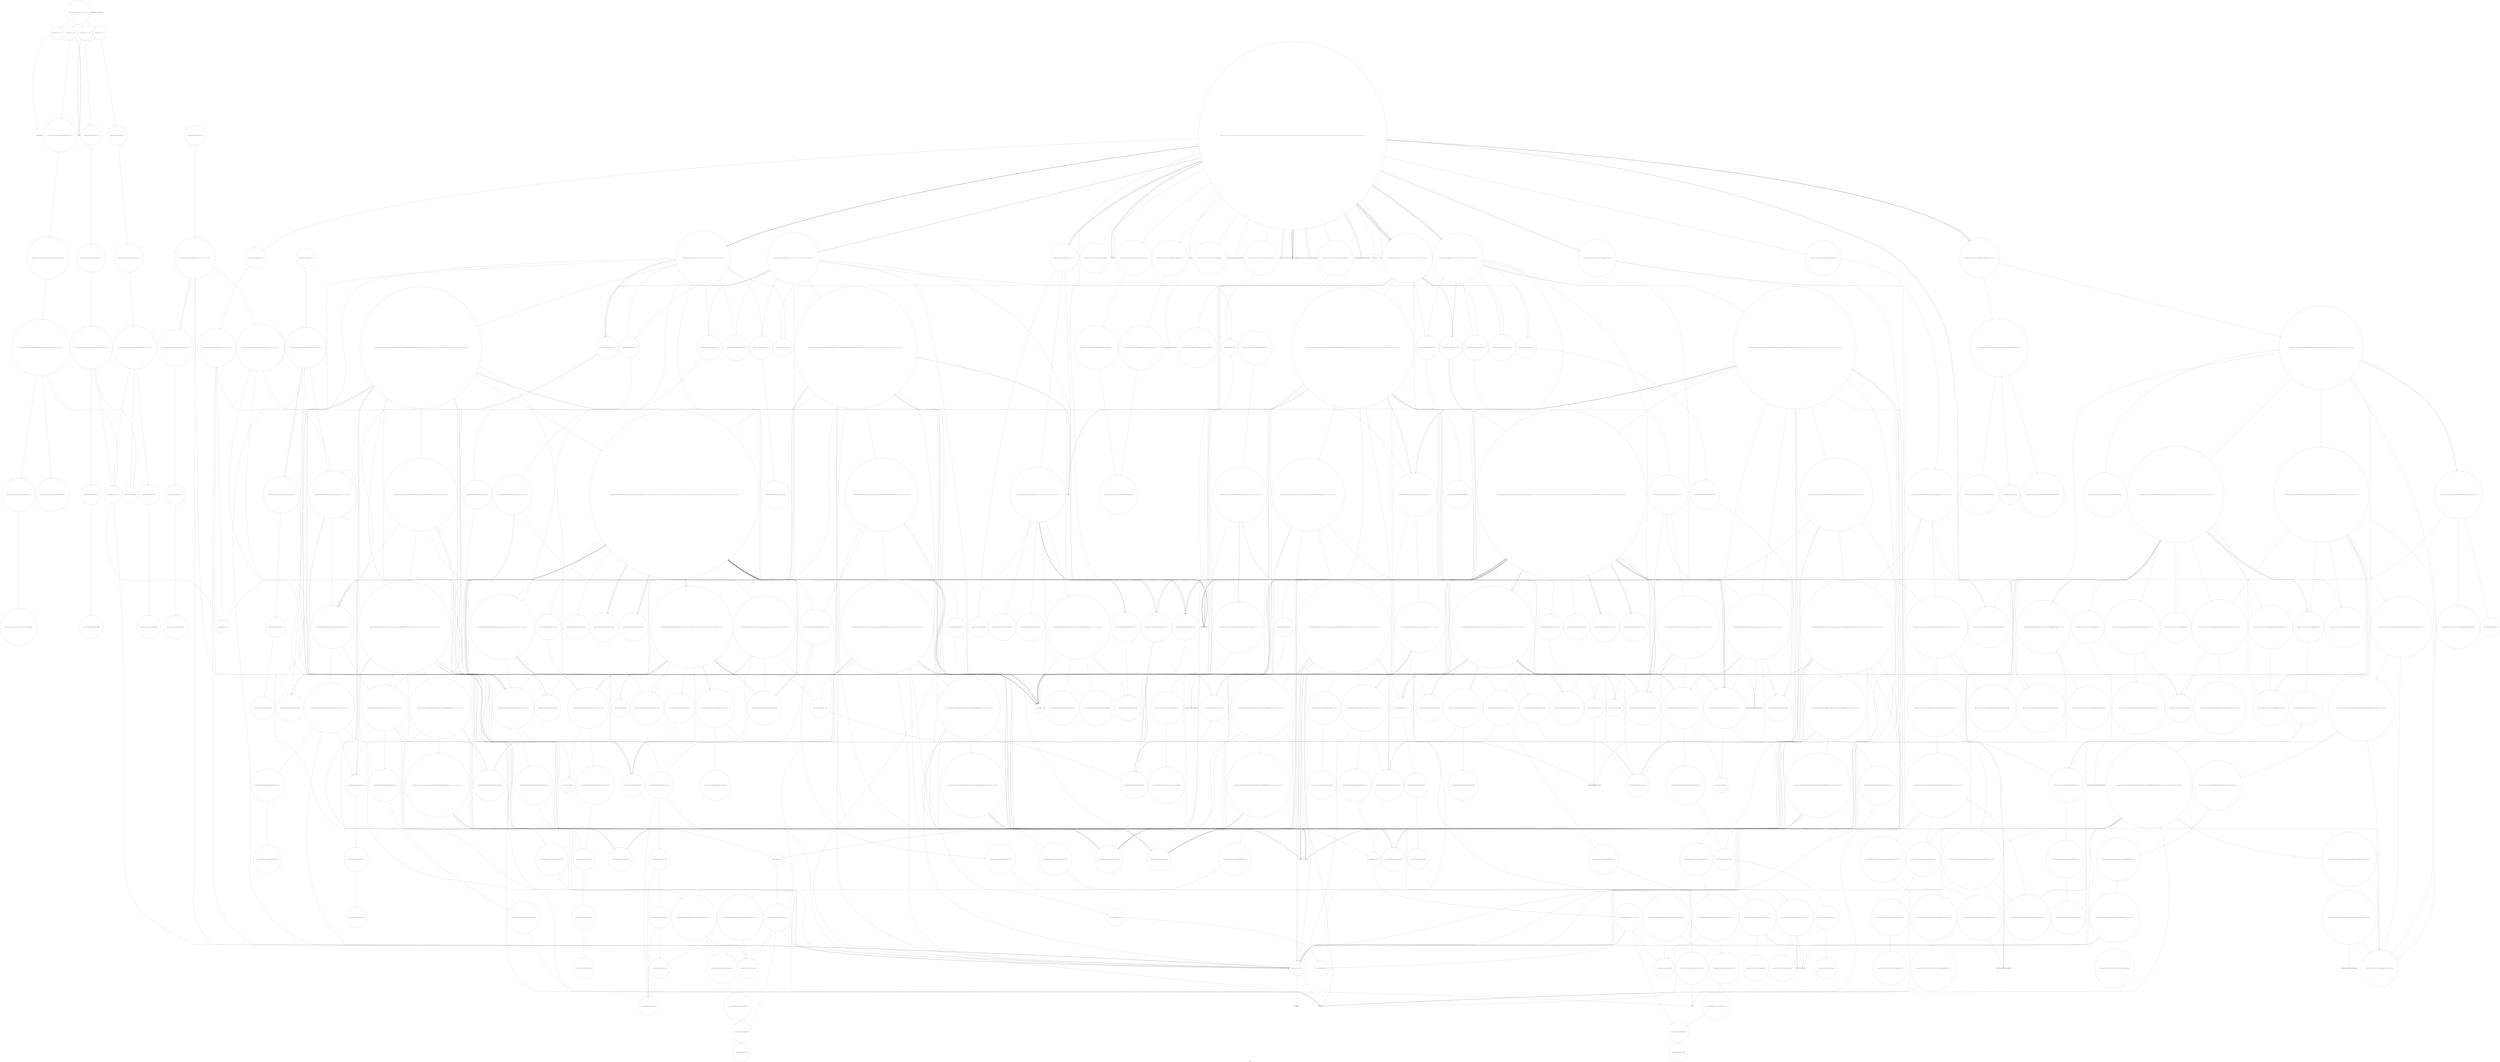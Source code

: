 digraph "Call Graph" {
	label="Call Graph";

	Node0x558f873b8530 [shape=record,shape=circle,label="{__cxx_global_var_init|{<s0>1|<s1>2}}"];
	Node0x558f873b8530:s0 -> Node0x558f873b85b0[color=black];
	Node0x558f873b8530:s1 -> Node0x558f87a28b20[color=black];
	Node0x558f87a34d80 [shape=record,shape=Mrecord,label="{_ZSt18_Rb_tree_incrementPKSt18_Rb_tree_node_base}"];
	Node0x558f87a303e0 [shape=record,shape=circle,label="{_ZNSt4pairIPSt18_Rb_tree_node_baseS1_EC2IRS1_Lb1EEEOT_RKS1_|{<s0>378}}"];
	Node0x558f87a303e0:s0 -> Node0x558f87a304e0[color=black];
	Node0x558f87a2a220 [shape=record,shape=circle,label="{_ZNSt8_Rb_treeIcSt4pairIKciESt10_Select1stIS2_ESt4lessIcESaIS2_EE13_Rb_tree_implIS6_Lb1EEC2Ev|{<s0>202|<s1>203|<s2>204}}"];
	Node0x558f87a2a220:s0 -> Node0x558f87a2a2a0[color=black];
	Node0x558f87a2a220:s1 -> Node0x558f87a2bf40[color=black];
	Node0x558f87a2a220:s2 -> Node0x558f87a2a0a0[color=black];
	Node0x558f87a290a0 [shape=record,shape=circle,label="{_ZNSt3mapIccSt4lessIcESaISt4pairIKccEEEixEOc|{<s0>77|<s1>78|<s2>79|<s3>80|<s4>81|<s5>82|<s6>83|<s7>84|<s8>85|<s9>86|<s10>87|<s11>88}}"];
	Node0x558f87a290a0:s0 -> Node0x558f87a2ad20[color=black];
	Node0x558f87a290a0:s1 -> Node0x558f87a2ae20[color=black];
	Node0x558f87a290a0:s2 -> Node0x558f87a2ada0[color=black];
	Node0x558f87a290a0:s3 -> Node0x558f87a2aea0[color=black];
	Node0x558f87a290a0:s4 -> Node0x558f87a2afa0[color=black];
	Node0x558f87a290a0:s5 -> Node0x558f87a2af20[color=black];
	Node0x558f87a290a0:s6 -> Node0x558f87a2b0a0[color=black];
	Node0x558f87a290a0:s7 -> Node0x558f87a2e9e0[color=black];
	Node0x558f87a290a0:s8 -> Node0x558f87a2b120[color=black];
	Node0x558f87a290a0:s9 -> Node0x558f87a2b020[color=black];
	Node0x558f87a290a0:s10 -> Node0x558f87a29920[color=black];
	Node0x558f87a290a0:s11 -> Node0x558f87a2afa0[color=black];
	Node0x558f87a35480 [shape=record,shape=circle,label="{_ZNSt8_Rb_treeIcSt4pairIKciESt10_Select1stIS2_ESt4lessIcESaIS2_EE8_S_valueEPKSt13_Rb_tree_nodeIS2_E|{<s0>573}}"];
	Node0x558f87a35480:s0 -> Node0x558f87a35500[color=black];
	Node0x558f87a2cac0 [shape=record,shape=circle,label="{_ZNSt8_Rb_treeINSt7__cxx1112basic_stringIcSt11char_traitsIcESaIcEEES5_St9_IdentityIS5_ESt4lessIS5_ESaIS5_EE24_M_get_insert_unique_posERKS5_|{<s0>402|<s1>403|<s2>404|<s3>405|<s4>406|<s5>407|<s6>408|<s7>409|<s8>410|<s9>411|<s10>412|<s11>413|<s12>414|<s13>415|<s14>416}}"];
	Node0x558f87a2cac0:s0 -> Node0x558f87a2b4c0[color=black];
	Node0x558f87a2cac0:s1 -> Node0x558f87a2ce40[color=black];
	Node0x558f87a2cac0:s2 -> Node0x558f87a2cf40[color=black];
	Node0x558f87a2cac0:s3 -> Node0x558f87a2cec0[color=black];
	Node0x558f87a2cac0:s4 -> Node0x558f87a2b640[color=black];
	Node0x558f87a2cac0:s5 -> Node0x558f87a2b5c0[color=black];
	Node0x558f87a2cac0:s6 -> Node0x558f87a2cdc0[color=black];
	Node0x558f87a2cac0:s7 -> Node0x558f87a2d040[color=black];
	Node0x558f87a2cac0:s8 -> Node0x558f87a2cfc0[color=black];
	Node0x558f87a2cac0:s9 -> Node0x558f87a2d0c0[color=black];
	Node0x558f87a2cac0:s10 -> Node0x558f87a2d140[color=black];
	Node0x558f87a2cac0:s11 -> Node0x558f87a2d1c0[color=black];
	Node0x558f87a2cac0:s12 -> Node0x558f87a2cec0[color=black];
	Node0x558f87a2cac0:s13 -> Node0x558f87a2d0c0[color=black];
	Node0x558f87a2cac0:s14 -> Node0x558f87a303e0[color=black];
	Node0x558f87a2a920 [shape=record,shape=circle,label="{_ZNSt13_Rb_tree_nodeISt4pairIKciEE9_M_valptrEv|{<s0>226}}"];
	Node0x558f87a2a920:s0 -> Node0x558f87a2aa20[color=black];
	Node0x558f87a297a0 [shape=record,shape=circle,label="{_ZNSt23_Rb_tree_const_iteratorINSt7__cxx1112basic_stringIcSt11char_traitsIcESaIcEEEEC2Ev}"];
	Node0x558f87a35b80 [shape=record,shape=circle,label="{_ZNSt16allocator_traitsISaISt13_Rb_tree_nodeISt4pairIKciEEEE9constructIS3_JRKSt21piecewise_construct_tSt5tupleIJRS2_EESB_IJEEEEEvRS5_PT_DpOT0_|{<s0>642|<s1>643|<s2>644|<s3>645}}"];
	Node0x558f87a35b80:s0 -> Node0x558f87a2f0e0[color=black];
	Node0x558f87a35b80:s1 -> Node0x558f87a2e3c0[color=black];
	Node0x558f87a35b80:s2 -> Node0x558f87a2f1e0[color=black];
	Node0x558f87a35b80:s3 -> Node0x558f87a35c00[color=black];
	Node0x558f87a2d1c0 [shape=record,shape=circle,label="{_ZNSt8_Rb_treeINSt7__cxx1112basic_stringIcSt11char_traitsIcESaIcEEES5_St9_IdentityIS5_ESt4lessIS5_ESaIS5_EE6_S_keyEPKSt18_Rb_tree_node_base|{<s0>435|<s1>436}}"];
	Node0x558f87a2d1c0:s0 -> Node0x558f87a2d5c0[color=black];
	Node0x558f87a2d1c0:s1 -> Node0x558f87a2cb40[color=black];
	Node0x558f87a2b020 [shape=record,shape=circle,label="{_ZNSt8_Rb_treeIcSt4pairIKccESt10_Select1stIS2_ESt4lessIcESaIS2_EE22_M_emplace_hint_uniqueIJRKSt21piecewise_construct_tSt5tupleIJOcEESD_IJEEEEESt17_Rb_tree_iteratorIS2_ESt23_Rb_tree_const_iteratorIS2_EDpOT_|{<s0>236|<s1>237|<s2>238|<s3>239|<s4>240|<s5>241|<s6>242|<s7>243|<s8>244|<s9>245|<s10>246|<s11>247|<s12>248|<s13>249|<s14>250|<s15>251}}"];
	Node0x558f87a2b020:s0 -> Node0x558f87a2f0e0[color=black];
	Node0x558f87a2b020:s1 -> Node0x558f87a2f160[color=black];
	Node0x558f87a2b020:s2 -> Node0x558f87a2f1e0[color=black];
	Node0x558f87a2b020:s3 -> Node0x558f87a2f060[color=black];
	Node0x558f87a2b020:s4 -> Node0x558f87a29920[color=black];
	Node0x558f87a2b020:s5 -> Node0x558f87a2ebe0[color=black];
	Node0x558f87a2b020:s6 -> Node0x558f87a2f260[color=black];
	Node0x558f87a2b020:s7 -> Node0x558f87a2f2e0[color=black];
	Node0x558f87a2b020:s8 -> Node0x558f87a2b2c0[color=black];
	Node0x558f87a2b020:s9 -> Node0x558f87a2c340[color=black];
	Node0x558f87a2b020:s10 -> Node0x558f87a2f360[color=black];
	Node0x558f87a2b020:s11 -> Node0x558f87a2c340[color=black];
	Node0x558f87a2b020:s12 -> Node0x558f87a2ec60[color=black];
	Node0x558f87a2b020:s13 -> Node0x558f87a2f3e0[color=black];
	Node0x558f87a2b020:s14 -> Node0x558f87a2f460[color=black];
	Node0x558f87a2b020:s15 -> Node0x558f87a2b240[color=black];
	Node0x558f87a29ea0 [shape=record,shape=circle,label="{_ZNSt8_Rb_treeINSt7__cxx1112basic_stringIcSt11char_traitsIcESaIcEEES5_St9_IdentityIS5_ESt4lessIS5_ESaIS5_EEC2Ev|{<s0>136}}"];
	Node0x558f87a29ea0:s0 -> Node0x558f87a29f20[color=black];
	Node0x558f87a36280 [shape=record,shape=circle,label="{_ZNSt4pairIPSt18_Rb_tree_node_baseS1_EC2IRPSt13_Rb_tree_nodeIS_IKciEERS1_Lb1EEEOT_OT0_|{<s0>676|<s1>677}}"];
	Node0x558f87a36280:s0 -> Node0x558f87a36300[color=black];
	Node0x558f87a36280:s1 -> Node0x558f87a304e0[color=black];
	Node0x558f87a2d8c0 [shape=record,shape=circle,label="{_ZN9__gnu_cxx13new_allocatorISt13_Rb_tree_nodeINSt7__cxx1112basic_stringIcSt11char_traitsIcESaIcEEEEE8allocateEmPKv|{<s0>460|<s1>461|<s2>462}}"];
	Node0x558f87a2d8c0:s0 -> Node0x558f87a2d940[color=black];
	Node0x558f87a2d8c0:s1 -> Node0x558f87a2f760[color=black];
	Node0x558f87a2d8c0:s2 -> Node0x558f87a2f7e0[color=black];
	Node0x558f87a2ef60 [shape=record,shape=circle,label="{_ZNSt8_Rb_treeIcSt4pairIKccESt10_Select1stIS2_ESt4lessIcESaIS2_EE3endEv|{<s0>268}}"];
	Node0x558f87a2ef60:s0 -> Node0x558f87a2ec60[color=black];
	Node0x558f87a2b5c0 [shape=record,shape=circle,label="{_ZNSt8_Rb_treeINSt7__cxx1112basic_stringIcSt11char_traitsIcESaIcEEES5_St9_IdentityIS5_ESt4lessIS5_ESaIS5_EE8_S_rightEPSt18_Rb_tree_node_base}"];
	Node0x558f87a2dfc0 [shape=record,shape=circle,label="{_ZNKSt8_Rb_treeIcSt4pairIKccESt10_Select1stIS2_ESt4lessIcESaIS2_EE8_M_beginEv}"];
	Node0x558f87a2f660 [shape=record,shape=circle,label="{_ZN9__gnu_cxx13new_allocatorISt13_Rb_tree_nodeISt4pairIKccEEE8allocateEmPKv|{<s0>331|<s1>332|<s2>333}}"];
	Node0x558f87a2f660:s0 -> Node0x558f87a2f6e0[color=black];
	Node0x558f87a2f660:s1 -> Node0x558f87a2f760[color=black];
	Node0x558f87a2f660:s2 -> Node0x558f87a2f7e0[color=black];
	Node0x558f87a2bcc0 [shape=record,shape=circle,label="{_ZNSaISt13_Rb_tree_nodeINSt7__cxx1112basic_stringIcSt11char_traitsIcESaIcEEEEED2Ev|{<s0>170}}"];
	Node0x558f87a2bcc0:s0 -> Node0x558f87a2bd40[color=black];
	Node0x558f87a2e6c0 [shape=record,shape=circle,label="{_ZNSt11_Tuple_implILm0EJRKcEEC2EOS2_|{<s0>526|<s1>527|<s2>528|<s3>529}}"];
	Node0x558f87a2e6c0:s0 -> Node0x558f87a2e7c0[color=black];
	Node0x558f87a2e6c0:s1 -> Node0x558f87a2e740[color=black];
	Node0x558f87a2e6c0:s2 -> Node0x558f87a2e840[color=black];
	Node0x558f87a2e6c0:s3 -> Node0x558f87a2b240[color=black];
	Node0x558f87a2fd60 [shape=record,shape=circle,label="{_ZNSt4pairIKccEC2IJOcEJLm0EEJEJEEERSt5tupleIJDpT_EERS4_IJDpT1_EESt12_Index_tupleIJXspT0_EEESD_IJXspT2_EEE|{<s0>351|<s1>352}}"];
	Node0x558f87a2fd60:s0 -> Node0x558f87a2fde0[color=black];
	Node0x558f87a2fd60:s1 -> Node0x558f87a2fae0[color=black];
	Node0x558f87a2c3c0 [shape=record,shape=circle,label="{_ZNSt8_Rb_treeIcSt4pairIKccESt10_Select1stIS2_ESt4lessIcESaIS2_EE15_M_destroy_nodeEPSt13_Rb_tree_nodeIS2_E|{<s0>188|<s1>189|<s2>190|<s3>191}}"];
	Node0x558f87a2c3c0:s0 -> Node0x558f87a2c540[color=black];
	Node0x558f87a2c3c0:s1 -> Node0x558f87a2c5c0[color=black];
	Node0x558f87a2c3c0:s2 -> Node0x558f87a2c4c0[color=black];
	Node0x558f87a2c3c0:s3 -> Node0x558f87a2b240[color=black];
	Node0x558f873b85b0 [shape=record,shape=Mrecord,label="{_ZNSt8ios_base4InitC1Ev}"];
	Node0x558f87a34e00 [shape=record,shape=circle,label="{_ZNSt3mapIciSt4lessIcESaISt4pairIKciEEE11lower_boundERS3_|{<s0>542}}"];
	Node0x558f87a34e00:s0 -> Node0x558f87a35180[color=black];
	Node0x558f87a30460 [shape=record,shape=circle,label="{_ZNSt8_Rb_treeIcSt4pairIKccESt10_Select1stIS2_ESt4lessIcESaIS2_EE8_S_valueEPKSt18_Rb_tree_node_base|{<s0>379}}"];
	Node0x558f87a30460:s0 -> Node0x558f87a2ede0[color=black];
	Node0x558f87a2a2a0 [shape=record,shape=circle,label="{_ZNSaISt13_Rb_tree_nodeISt4pairIKciEEEC2Ev|{<s0>205}}"];
	Node0x558f87a2a2a0:s0 -> Node0x558f87a2a320[color=black];
	Node0x558f87a29120 [shape=record,shape=Mrecord,label="{scanf}"];
	Node0x558f87a35500 [shape=record,shape=circle,label="{_ZNKSt13_Rb_tree_nodeISt4pairIKciEE9_M_valptrEv|{<s0>574}}"];
	Node0x558f87a35500:s0 -> Node0x558f87a35580[color=black];
	Node0x558f87a2cb40 [shape=record,shape=circle,label="{_ZNKSt9_IdentityINSt7__cxx1112basic_stringIcSt11char_traitsIcESaIcEEEEclERKS5_}"];
	Node0x558f87a2a9a0 [shape=record,shape=circle,label="{_ZN9__gnu_cxx13new_allocatorISt13_Rb_tree_nodeISt4pairIKciEEE7destroyIS4_EEvPT_}"];
	Node0x558f87a29820 [shape=record,shape=circle,label="{_ZNSt3mapIciSt4lessIcESaISt4pairIKciEEE5clearEv|{<s0>106}}"];
	Node0x558f87a29820:s0 -> Node0x558f87a34b80[color=black];
	Node0x558f87a35c00 [shape=record,shape=circle,label="{_ZN9__gnu_cxx13new_allocatorISt13_Rb_tree_nodeISt4pairIKciEEE9constructIS4_JRKSt21piecewise_construct_tSt5tupleIJRS3_EESB_IJEEEEEvPT_DpOT0_|{<s0>646|<s1>647|<s2>648|<s3>649|<s4>650}}"];
	Node0x558f87a35c00:s0 -> Node0x558f87a2f0e0[color=black];
	Node0x558f87a35c00:s1 -> Node0x558f87a2e3c0[color=black];
	Node0x558f87a35c00:s2 -> Node0x558f87a2e5c0[color=black];
	Node0x558f87a35c00:s3 -> Node0x558f87a2f1e0[color=black];
	Node0x558f87a35c00:s4 -> Node0x558f87a35c80[color=black];
	Node0x558f87a2d240 [shape=record,shape=circle,label="{_ZStltIcSt11char_traitsIcESaIcEEbRKNSt7__cxx1112basic_stringIT_T0_T1_EESA_|{<s0>437|<s1>438}}"];
	Node0x558f87a2d240:s0 -> Node0x558f87a2d2c0[color=black];
	Node0x558f87a2d240:s1 -> Node0x558f87a2b240[color=black];
	Node0x558f87a2b0a0 [shape=record,shape=circle,label="{_ZNSt23_Rb_tree_const_iteratorISt4pairIKccEEC2ERKSt17_Rb_tree_iteratorIS2_E}"];
	Node0x558f87a29f20 [shape=record,shape=circle,label="{_ZNSt8_Rb_treeINSt7__cxx1112basic_stringIcSt11char_traitsIcESaIcEEES5_St9_IdentityIS5_ESt4lessIS5_ESaIS5_EE13_Rb_tree_implIS9_Lb1EEC2Ev|{<s0>137|<s1>138|<s2>139}}"];
	Node0x558f87a29f20:s0 -> Node0x558f87a29fa0[color=black];
	Node0x558f87a29f20:s1 -> Node0x558f87a2a020[color=black];
	Node0x558f87a29f20:s2 -> Node0x558f87a2a0a0[color=black];
	Node0x558f87a36300 [shape=record,shape=circle,label="{_ZSt7forwardIRPSt13_Rb_tree_nodeISt4pairIKciEEEOT_RNSt16remove_referenceIS7_E4typeE}"];
	Node0x558f87a2d940 [shape=record,shape=circle,label="{_ZNK9__gnu_cxx13new_allocatorISt13_Rb_tree_nodeINSt7__cxx1112basic_stringIcSt11char_traitsIcESaIcEEEEE8max_sizeEv}"];
	Node0x558f87a2efe0 [shape=record,shape=circle,label="{_ZNKSt8_Rb_treeIcSt4pairIKccESt10_Select1stIS2_ESt4lessIcESaIS2_EE8key_compEv}"];
	Node0x558f87a2b640 [shape=record,shape=circle,label="{_ZNSt8_Rb_treeINSt7__cxx1112basic_stringIcSt11char_traitsIcESaIcEEES5_St9_IdentityIS5_ESt4lessIS5_ESaIS5_EE7_S_leftEPSt18_Rb_tree_node_base}"];
	Node0x558f87a2e040 [shape=record,shape=circle,label="{_ZNKSt8_Rb_treeIcSt4pairIKccESt10_Select1stIS2_ESt4lessIcESaIS2_EE6_M_endEv}"];
	Node0x558f87a2f6e0 [shape=record,shape=circle,label="{_ZNK9__gnu_cxx13new_allocatorISt13_Rb_tree_nodeISt4pairIKccEEE8max_sizeEv}"];
	Node0x558f87a2bd40 [shape=record,shape=circle,label="{_ZN9__gnu_cxx13new_allocatorISt13_Rb_tree_nodeINSt7__cxx1112basic_stringIcSt11char_traitsIcESaIcEEEEED2Ev}"];
	Node0x558f87a2e740 [shape=record,shape=circle,label="{_ZSt7forwardIRKcEOT_RNSt16remove_referenceIS2_E4typeE}"];
	Node0x558f87a2fde0 [shape=record,shape=circle,label="{_ZSt3getILm0EJOcEERNSt13tuple_elementIXT_ESt5tupleIJDpT0_EEE4typeERS5_|{<s0>353}}"];
	Node0x558f87a2fde0:s0 -> Node0x558f87a2fe60[color=black];
	Node0x558f87a2c440 [shape=record,shape=circle,label="{_ZNSt8_Rb_treeIcSt4pairIKccESt10_Select1stIS2_ESt4lessIcESaIS2_EE11_M_put_nodeEPSt13_Rb_tree_nodeIS2_E|{<s0>192|<s1>193|<s2>194}}"];
	Node0x558f87a2c440:s0 -> Node0x558f87a2c540[color=black];
	Node0x558f87a2c440:s1 -> Node0x558f87a2c7c0[color=black];
	Node0x558f87a2c440:s2 -> Node0x558f87a2b240[color=black];
	Node0x558f87a28aa0 [shape=record,shape=Mrecord,label="{_ZNSt8ios_base4InitD1Ev}"];
	Node0x558f87a34e80 [shape=record,shape=circle,label="{_ZNKSt17_Rb_tree_iteratorISt4pairIKciEEeqERKS3_}"];
	Node0x558f87a304e0 [shape=record,shape=circle,label="{_ZSt7forwardIRPSt18_Rb_tree_node_baseEOT_RNSt16remove_referenceIS3_E4typeE}"];
	Node0x558f87a2a320 [shape=record,shape=circle,label="{_ZN9__gnu_cxx13new_allocatorISt13_Rb_tree_nodeISt4pairIKciEEEC2Ev}"];
	Node0x558f87a291a0 [shape=record,shape=Mrecord,label="{strlen}"];
	Node0x558f87a35580 [shape=record,shape=circle,label="{_ZNK9__gnu_cxx16__aligned_membufISt4pairIKciEE6_M_ptrEv|{<s0>575}}"];
	Node0x558f87a35580:s0 -> Node0x558f87a35600[color=black];
	Node0x558f87a2cbc0 [shape=record,shape=circle,label="{_ZNSt8_Rb_treeINSt7__cxx1112basic_stringIcSt11char_traitsIcESaIcEEES5_St9_IdentityIS5_ESt4lessIS5_ESaIS5_EE11_Alloc_nodeC2ERSB_}"];
	Node0x558f87a2aa20 [shape=record,shape=circle,label="{_ZN9__gnu_cxx16__aligned_membufISt4pairIKciEE6_M_ptrEv|{<s0>227}}"];
	Node0x558f87a2aa20:s0 -> Node0x558f87a2aaa0[color=black];
	Node0x558f87a298a0 [shape=record,shape=circle,label="{_ZNKSt3setINSt7__cxx1112basic_stringIcSt11char_traitsIcESaIcEEESt4lessIS5_ESaIS5_EE5beginEv|{<s0>107}}"];
	Node0x558f87a298a0:s0 -> Node0x558f87a34c00[color=black];
	Node0x558f87a35c80 [shape=record,shape=circle,label="{_ZNSt4pairIKciEC2IJRS0_EJEEESt21piecewise_construct_tSt5tupleIJDpT_EES5_IJDpT0_EE|{<s0>651}}"];
	Node0x558f87a35c80:s0 -> Node0x558f87a35d00[color=black];
	Node0x558f87a2d2c0 [shape=record,shape=Mrecord,label="{_ZNKSt7__cxx1112basic_stringIcSt11char_traitsIcESaIcEE7compareERKS4_}"];
	Node0x558f87a2b120 [shape=record,shape=circle,label="{_ZSt16forward_as_tupleIJcEESt5tupleIJDpOT_EES3_|{<s0>252|<s1>253|<s2>254}}"];
	Node0x558f87a2b120:s0 -> Node0x558f87a2fce0[color=black];
	Node0x558f87a2b120:s1 -> Node0x558f87a30860[color=black];
	Node0x558f87a2b120:s2 -> Node0x558f87a2b240[color=black];
	Node0x558f87a29fa0 [shape=record,shape=circle,label="{_ZNSaISt13_Rb_tree_nodeINSt7__cxx1112basic_stringIcSt11char_traitsIcESaIcEEEEEC2Ev|{<s0>140}}"];
	Node0x558f87a29fa0:s0 -> Node0x558f87a2a120[color=black];
	Node0x558f87a36380 [shape=record,shape=circle,label="{_ZNSt8_Rb_treeIcSt4pairIKciESt10_Select1stIS2_ESt4lessIcESaIS2_EE22_M_emplace_hint_uniqueIJRKSt21piecewise_construct_tSt5tupleIJOcEESD_IJEEEEESt17_Rb_tree_iteratorIS2_ESt23_Rb_tree_const_iteratorIS2_EDpOT_|{<s0>678|<s1>679|<s2>680|<s3>681|<s4>682|<s5>683|<s6>684|<s7>685|<s8>686|<s9>687|<s10>688|<s11>689|<s12>690|<s13>691|<s14>692|<s15>693}}"];
	Node0x558f87a36380:s0 -> Node0x558f87a2f0e0[color=black];
	Node0x558f87a36380:s1 -> Node0x558f87a2f160[color=black];
	Node0x558f87a36380:s2 -> Node0x558f87a2f1e0[color=black];
	Node0x558f87a36380:s3 -> Node0x558f87a36400[color=black];
	Node0x558f87a36380:s4 -> Node0x558f87a29920[color=black];
	Node0x558f87a36380:s5 -> Node0x558f87a35300[color=black];
	Node0x558f87a36380:s6 -> Node0x558f87a35800[color=black];
	Node0x558f87a36380:s7 -> Node0x558f87a35880[color=black];
	Node0x558f87a36380:s8 -> Node0x558f87a2b2c0[color=black];
	Node0x558f87a36380:s9 -> Node0x558f87a2a6a0[color=black];
	Node0x558f87a36380:s10 -> Node0x558f87a2f360[color=black];
	Node0x558f87a36380:s11 -> Node0x558f87a2a6a0[color=black];
	Node0x558f87a36380:s12 -> Node0x558f87a35380[color=black];
	Node0x558f87a36380:s13 -> Node0x558f87a2f3e0[color=black];
	Node0x558f87a36380:s14 -> Node0x558f87a2f460[color=black];
	Node0x558f87a36380:s15 -> Node0x558f87a2b240[color=black];
	Node0x558f87a2d9c0 [shape=record,shape=circle,label="{_ZNSt16allocator_traitsISaISt13_Rb_tree_nodeINSt7__cxx1112basic_stringIcSt11char_traitsIcESaIcEEEEEE9constructIS6_JRKS6_EEEvRS8_PT_DpOT0_|{<s0>463|<s1>464}}"];
	Node0x558f87a2d9c0:s0 -> Node0x558f87a2ccc0[color=black];
	Node0x558f87a2d9c0:s1 -> Node0x558f87a2da40[color=black];
	Node0x558f87a2f060 [shape=record,shape=circle,label="{_ZNSt8_Rb_treeIcSt4pairIKccESt10_Select1stIS2_ESt4lessIcESaIS2_EE14_M_create_nodeIJRKSt21piecewise_construct_tSt5tupleIJOcEESD_IJEEEEEPSt13_Rb_tree_nodeIS2_EDpOT_|{<s0>269|<s1>270|<s2>271|<s3>272|<s4>273}}"];
	Node0x558f87a2f060:s0 -> Node0x558f87a2f4e0[color=black];
	Node0x558f87a2f060:s1 -> Node0x558f87a2f0e0[color=black];
	Node0x558f87a2f060:s2 -> Node0x558f87a2f160[color=black];
	Node0x558f87a2f060:s3 -> Node0x558f87a2f1e0[color=black];
	Node0x558f87a2f060:s4 -> Node0x558f87a2f560[color=black];
	Node0x558f87a2b6c0 [shape=record,shape=circle,label="{_ZNSt8_Rb_treeINSt7__cxx1112basic_stringIcSt11char_traitsIcESaIcEEES5_St9_IdentityIS5_ESt4lessIS5_ESaIS5_EE12_M_drop_nodeEPSt13_Rb_tree_nodeIS5_E|{<s0>155|<s1>156}}"];
	Node0x558f87a2b6c0:s0 -> Node0x558f87a2b740[color=black];
	Node0x558f87a2b6c0:s1 -> Node0x558f87a2b7c0[color=black];
	Node0x558f87a2e0c0 [shape=record,shape=circle,label="{_ZNSt8_Rb_treeIcSt4pairIKccESt10_Select1stIS2_ESt4lessIcESaIS2_EE7_S_leftEPKSt18_Rb_tree_node_base}"];
	Node0x558f87a2f760 [shape=record,shape=Mrecord,label="{_ZSt17__throw_bad_allocv}"];
	Node0x558f87a2bdc0 [shape=record,shape=circle,label="{_ZNSt8_Rb_treeIcSt4pairIKccESt10_Select1stIS2_ESt4lessIcESaIS2_EEC2Ev|{<s0>171}}"];
	Node0x558f87a2bdc0:s0 -> Node0x558f87a2be40[color=black];
	Node0x558f87a2e7c0 [shape=record,shape=circle,label="{_ZNSt11_Tuple_implILm0EJRKcEE7_M_headERS2_|{<s0>530}}"];
	Node0x558f87a2e7c0:s0 -> Node0x558f87a2e8c0[color=black];
	Node0x558f87a2fe60 [shape=record,shape=circle,label="{_ZSt12__get_helperILm0EOcJEERT0_RSt11_Tuple_implIXT_EJS1_DpT1_EE|{<s0>354}}"];
	Node0x558f87a2fe60:s0 -> Node0x558f87a2fb60[color=black];
	Node0x558f87a2c4c0 [shape=record,shape=circle,label="{_ZNSt16allocator_traitsISaISt13_Rb_tree_nodeISt4pairIKccEEEE7destroyIS3_EEvRS5_PT_|{<s0>195}}"];
	Node0x558f87a2c4c0:s0 -> Node0x558f87a2c640[color=black];
	Node0x558f87a28b20 [shape=record,shape=Mrecord,label="{__cxa_atexit}"];
	Node0x558f87a34f00 [shape=record,shape=circle,label="{_ZNSt3mapIciSt4lessIcESaISt4pairIKciEEE3endEv|{<s0>543}}"];
	Node0x558f87a34f00:s0 -> Node0x558f87a35680[color=black];
	Node0x558f87a30560 [shape=record,shape=circle,label="{_ZNSt8_Rb_treeIcSt4pairIKccESt10_Select1stIS2_ESt4lessIcESaIS2_EE5beginEv|{<s0>380}}"];
	Node0x558f87a30560:s0 -> Node0x558f87a2ec60[color=black];
	Node0x558f87a2a3a0 [shape=record,shape=circle,label="{_ZNSt8_Rb_treeIcSt4pairIKciESt10_Select1stIS2_ESt4lessIcESaIS2_EED2Ev|{<s0>206|<s1>207|<s2>208|<s3>209|<s4>210}}"];
	Node0x558f87a2a3a0:s0 -> Node0x558f87a2a4a0[color=black];
	Node0x558f87a2a3a0:s1 -> Node0x558f87a2a420[color=black];
	Node0x558f87a2a3a0:s2 -> Node0x558f87a2a520[color=black];
	Node0x558f87a2a3a0:s3 -> Node0x558f87a2a520[color=black];
	Node0x558f87a2a3a0:s4 -> Node0x558f87a2b240[color=black];
	Node0x558f87a29220 [shape=record,shape=circle,label="{_ZNSt3setINSt7__cxx1112basic_stringIcSt11char_traitsIcESaIcEEESt4lessIS5_ESaIS5_EE5clearEv|{<s0>89}}"];
	Node0x558f87a29220:s0 -> Node0x558f87a30960[color=black];
	Node0x558f87a35600 [shape=record,shape=circle,label="{_ZNK9__gnu_cxx16__aligned_membufISt4pairIKciEE7_M_addrEv}"];
	Node0x558f87a2cc40 [shape=record,shape=circle,label="{_ZNSt8_Rb_treeINSt7__cxx1112basic_stringIcSt11char_traitsIcESaIcEEES5_St9_IdentityIS5_ESt4lessIS5_ESaIS5_EE10_M_insert_IRKS5_NSB_11_Alloc_nodeEEESt17_Rb_tree_iteratorIS5_EPSt18_Rb_tree_node_baseSJ_OT_RT0_|{<s0>417|<s1>418|<s2>419|<s3>420|<s4>421|<s5>422|<s6>423|<s7>424}}"];
	Node0x558f87a2cc40:s0 -> Node0x558f87a2ce40[color=black];
	Node0x558f87a2cc40:s1 -> Node0x558f87a2cb40[color=black];
	Node0x558f87a2cc40:s2 -> Node0x558f87a2d1c0[color=black];
	Node0x558f87a2cc40:s3 -> Node0x558f87a2cec0[color=black];
	Node0x558f87a2cc40:s4 -> Node0x558f87a2ccc0[color=black];
	Node0x558f87a2cc40:s5 -> Node0x558f87a2d640[color=black];
	Node0x558f87a2cc40:s6 -> Node0x558f87a307e0[color=black];
	Node0x558f87a2cc40:s7 -> Node0x558f87a2cdc0[color=black];
	Node0x558f87a2aaa0 [shape=record,shape=circle,label="{_ZN9__gnu_cxx16__aligned_membufISt4pairIKciEE7_M_addrEv}"];
	Node0x558f87a29920 [shape=record,shape=Mrecord,label="{llvm.memcpy.p0i8.p0i8.i64}"];
	Node0x558f87a35d00 [shape=record,shape=circle,label="{_ZNSt4pairIKciEC2IJRS0_EJLm0EEJEJEEERSt5tupleIJDpT_EERS4_IJDpT1_EESt12_Index_tupleIJXspT0_EEESD_IJXspT2_EEE|{<s0>652|<s1>653}}"];
	Node0x558f87a35d00:s0 -> Node0x558f87a34a00[color=black];
	Node0x558f87a35d00:s1 -> Node0x558f87a2e740[color=black];
	Node0x558f87a2d340 [shape=record,shape=circle,label="{_ZNSt8_Rb_treeINSt7__cxx1112basic_stringIcSt11char_traitsIcESaIcEEES5_St9_IdentityIS5_ESt4lessIS5_ESaIS5_EE8_S_valueEPKSt13_Rb_tree_nodeIS5_E|{<s0>439}}"];
	Node0x558f87a2d340:s0 -> Node0x558f87a2d3c0[color=black];
	Node0x558f87a2e9e0 [shape=record,shape=circle,label="{_ZSt4moveIRcEONSt16remove_referenceIT_E4typeEOS2_}"];
	Node0x558f87a2a020 [shape=record,shape=circle,label="{_ZNSt20_Rb_tree_key_compareISt4lessINSt7__cxx1112basic_stringIcSt11char_traitsIcESaIcEEEEEC2Ev}"];
	Node0x558f87a36400 [shape=record,shape=circle,label="{_ZNSt8_Rb_treeIcSt4pairIKciESt10_Select1stIS2_ESt4lessIcESaIS2_EE14_M_create_nodeIJRKSt21piecewise_construct_tSt5tupleIJOcEESD_IJEEEEEPSt13_Rb_tree_nodeIS2_EDpOT_|{<s0>694|<s1>695|<s2>696|<s3>697|<s4>698}}"];
	Node0x558f87a36400:s0 -> Node0x558f87a35900[color=black];
	Node0x558f87a36400:s1 -> Node0x558f87a2f0e0[color=black];
	Node0x558f87a36400:s2 -> Node0x558f87a2f160[color=black];
	Node0x558f87a36400:s3 -> Node0x558f87a2f1e0[color=black];
	Node0x558f87a36400:s4 -> Node0x558f87a36480[color=black];
	Node0x558f87a2da40 [shape=record,shape=circle,label="{_ZN9__gnu_cxx13new_allocatorISt13_Rb_tree_nodeINSt7__cxx1112basic_stringIcSt11char_traitsIcESaIcEEEEE9constructIS7_JRKS7_EEEvPT_DpOT0_|{<s0>465|<s1>466}}"];
	Node0x558f87a2da40:s0 -> Node0x558f87a2ccc0[color=black];
	Node0x558f87a2da40:s1 -> Node0x558f87a2dac0[color=black];
	Node0x558f87a2f0e0 [shape=record,shape=circle,label="{_ZSt7forwardIRKSt21piecewise_construct_tEOT_RNSt16remove_referenceIS3_E4typeE}"];
	Node0x558f87a2b740 [shape=record,shape=circle,label="{_ZNSt8_Rb_treeINSt7__cxx1112basic_stringIcSt11char_traitsIcESaIcEEES5_St9_IdentityIS5_ESt4lessIS5_ESaIS5_EE15_M_destroy_nodeEPSt13_Rb_tree_nodeIS5_E|{<s0>157|<s1>158|<s2>159|<s3>160}}"];
	Node0x558f87a2b740:s0 -> Node0x558f87a2b8c0[color=black];
	Node0x558f87a2b740:s1 -> Node0x558f87a2b940[color=black];
	Node0x558f87a2b740:s2 -> Node0x558f87a2b840[color=black];
	Node0x558f87a2b740:s3 -> Node0x558f87a2b240[color=black];
	Node0x558f87a2e140 [shape=record,shape=circle,label="{_ZNSt8_Rb_treeIcSt4pairIKccESt10_Select1stIS2_ESt4lessIcESaIS2_EE8_S_rightEPKSt18_Rb_tree_node_base}"];
	Node0x558f87a2f7e0 [shape=record,shape=Mrecord,label="{_Znwm}"];
	Node0x558f87a2be40 [shape=record,shape=circle,label="{_ZNSt8_Rb_treeIcSt4pairIKccESt10_Select1stIS2_ESt4lessIcESaIS2_EE13_Rb_tree_implIS6_Lb1EEC2Ev|{<s0>172|<s1>173|<s2>174}}"];
	Node0x558f87a2be40:s0 -> Node0x558f87a2bec0[color=black];
	Node0x558f87a2be40:s1 -> Node0x558f87a2bf40[color=black];
	Node0x558f87a2be40:s2 -> Node0x558f87a2a0a0[color=black];
	Node0x558f87a2e840 [shape=record,shape=circle,label="{_ZNSt10_Head_baseILm0ERKcLb0EEC2ES1_}"];
	Node0x558f87a2fee0 [shape=record,shape=circle,label="{_ZNKSt23_Rb_tree_const_iteratorISt4pairIKccEE13_M_const_castEv|{<s0>355}}"];
	Node0x558f87a2fee0:s0 -> Node0x558f87a2ec60[color=black];
	Node0x558f87a2c540 [shape=record,shape=circle,label="{_ZNSt8_Rb_treeIcSt4pairIKccESt10_Select1stIS2_ESt4lessIcESaIS2_EE21_M_get_Node_allocatorEv}"];
	Node0x558f87a28ba0 [shape=record,shape=circle,label="{__cxx_global_var_init.1|{<s0>3|<s1>4}}"];
	Node0x558f87a28ba0:s0 -> Node0x558f87a28c20[color=black];
	Node0x558f87a28ba0:s1 -> Node0x558f87a28b20[color=black];
	Node0x558f87a34f80 [shape=record,shape=circle,label="{_ZNKSt3mapIciSt4lessIcESaISt4pairIKciEEE8key_compEv|{<s0>544}}"];
	Node0x558f87a34f80:s0 -> Node0x558f87a35700[color=black];
	Node0x558f87a305e0 [shape=record,shape=circle,label="{_ZNSt4pairIPSt18_Rb_tree_node_baseS1_EC2IRPSt13_Rb_tree_nodeIS_IKccEERS1_Lb1EEEOT_OT0_|{<s0>381|<s1>382}}"];
	Node0x558f87a305e0:s0 -> Node0x558f87a30660[color=black];
	Node0x558f87a305e0:s1 -> Node0x558f87a304e0[color=black];
	Node0x558f87a2a420 [shape=record,shape=circle,label="{_ZNSt8_Rb_treeIcSt4pairIKciESt10_Select1stIS2_ESt4lessIcESaIS2_EE8_M_eraseEPSt13_Rb_tree_nodeIS2_E|{<s0>211|<s1>212|<s2>213|<s3>214}}"];
	Node0x558f87a2a420:s0 -> Node0x558f87a2a5a0[color=black];
	Node0x558f87a2a420:s1 -> Node0x558f87a2a420[color=black];
	Node0x558f87a2a420:s2 -> Node0x558f87a2a620[color=black];
	Node0x558f87a2a420:s3 -> Node0x558f87a2a6a0[color=black];
	Node0x558f87a292a0 [shape=record,shape=Mrecord,label="{_ZNSaIcEC1Ev}"];
	Node0x558f87a35680 [shape=record,shape=circle,label="{_ZNSt8_Rb_treeIcSt4pairIKciESt10_Select1stIS2_ESt4lessIcESaIS2_EE3endEv|{<s0>576}}"];
	Node0x558f87a35680:s0 -> Node0x558f87a35380[color=black];
	Node0x558f87a2ccc0 [shape=record,shape=circle,label="{_ZSt7forwardIRKNSt7__cxx1112basic_stringIcSt11char_traitsIcESaIcEEEEOT_RNSt16remove_referenceIS8_E4typeE}"];
	Node0x558f87a2ab20 [shape=record,shape=circle,label="{_ZNSt16allocator_traitsISaISt13_Rb_tree_nodeISt4pairIKciEEEE10deallocateERS5_PS4_m|{<s0>228}}"];
	Node0x558f87a2ab20:s0 -> Node0x558f87a2aba0[color=black];
	Node0x558f87a299a0 [shape=record,shape=circle,label="{_ZNKSt23_Rb_tree_const_iteratorINSt7__cxx1112basic_stringIcSt11char_traitsIcESaIcEEEEneERKS6_}"];
	Node0x558f87a35d80 [shape=record,shape=circle,label="{_ZNKSt23_Rb_tree_const_iteratorISt4pairIKciEE13_M_const_castEv|{<s0>654}}"];
	Node0x558f87a35d80:s0 -> Node0x558f87a35380[color=black];
	Node0x558f87a2d3c0 [shape=record,shape=circle,label="{_ZNKSt13_Rb_tree_nodeINSt7__cxx1112basic_stringIcSt11char_traitsIcESaIcEEEE9_M_valptrEv|{<s0>440}}"];
	Node0x558f87a2d3c0:s0 -> Node0x558f87a2d440[color=black];
	Node0x558f87a2ea60 [shape=record,shape=circle,label="{_ZNSt8_Rb_treeIcSt4pairIKccESt10_Select1stIS2_ESt4lessIcESaIS2_EE11lower_boundERS1_|{<s0>255|<s1>256|<s2>257}}"];
	Node0x558f87a2ea60:s0 -> Node0x558f87a2c140[color=black];
	Node0x558f87a2ea60:s1 -> Node0x558f87a2eb60[color=black];
	Node0x558f87a2ea60:s2 -> Node0x558f87a2eae0[color=black];
	Node0x558f87a2a0a0 [shape=record,shape=circle,label="{_ZNSt15_Rb_tree_headerC2Ev|{<s0>141|<s1>142}}"];
	Node0x558f87a2a0a0:s0 -> Node0x558f87a2b1c0[color=black];
	Node0x558f87a2a0a0:s1 -> Node0x558f87a2b240[color=black];
	Node0x558f87a36480 [shape=record,shape=circle,label="{_ZNSt8_Rb_treeIcSt4pairIKciESt10_Select1stIS2_ESt4lessIcESaIS2_EE17_M_construct_nodeIJRKSt21piecewise_construct_tSt5tupleIJOcEESD_IJEEEEEvPSt13_Rb_tree_nodeIS2_EDpOT_|{<s0>699|<s1>700|<s2>701|<s3>702|<s4>703|<s5>704|<s6>705|<s7>706|<s8>707|<s9>708|<s10>709}}"];
	Node0x558f87a36480:s0 -> Node0x558f87a2a8a0[color=black];
	Node0x558f87a36480:s1 -> Node0x558f87a2a920[color=black];
	Node0x558f87a36480:s2 -> Node0x558f87a2f0e0[color=black];
	Node0x558f87a36480:s3 -> Node0x558f87a2f160[color=black];
	Node0x558f87a36480:s4 -> Node0x558f87a2f1e0[color=black];
	Node0x558f87a36480:s5 -> Node0x558f87a36500[color=black];
	Node0x558f87a36480:s6 -> Node0x558f87a2b2c0[color=black];
	Node0x558f87a36480:s7 -> Node0x558f87a2a7a0[color=black];
	Node0x558f87a36480:s8 -> Node0x558f87a2f360[color=black];
	Node0x558f87a36480:s9 -> Node0x558f87a2f3e0[color=black];
	Node0x558f87a36480:s10 -> Node0x558f87a2b240[color=black];
	Node0x558f87a2dac0 [shape=record,shape=Mrecord,label="{_ZNSt7__cxx1112basic_stringIcSt11char_traitsIcESaIcEEC1ERKS4_}"];
	Node0x558f87a2f160 [shape=record,shape=circle,label="{_ZSt7forwardISt5tupleIJOcEEEOT_RNSt16remove_referenceIS3_E4typeE}"];
	Node0x558f87a2b7c0 [shape=record,shape=circle,label="{_ZNSt8_Rb_treeINSt7__cxx1112basic_stringIcSt11char_traitsIcESaIcEEES5_St9_IdentityIS5_ESt4lessIS5_ESaIS5_EE11_M_put_nodeEPSt13_Rb_tree_nodeIS5_E|{<s0>161|<s1>162|<s2>163}}"];
	Node0x558f87a2b7c0:s0 -> Node0x558f87a2b8c0[color=black];
	Node0x558f87a2b7c0:s1 -> Node0x558f87a2bb40[color=black];
	Node0x558f87a2b7c0:s2 -> Node0x558f87a2b240[color=black];
	Node0x558f87a2e1c0 [shape=record,shape=circle,label="{_ZNSt23_Rb_tree_const_iteratorISt4pairIKccEEC2EPKSt18_Rb_tree_node_base}"];
	Node0x558f87a2f860 [shape=record,shape=circle,label="{_ZNSt16allocator_traitsISaISt13_Rb_tree_nodeISt4pairIKccEEEE9constructIS3_JRKSt21piecewise_construct_tSt5tupleIJOcEESB_IJEEEEEvRS5_PT_DpOT0_|{<s0>334|<s1>335|<s2>336|<s3>337}}"];
	Node0x558f87a2f860:s0 -> Node0x558f87a2f0e0[color=black];
	Node0x558f87a2f860:s1 -> Node0x558f87a2f160[color=black];
	Node0x558f87a2f860:s2 -> Node0x558f87a2f1e0[color=black];
	Node0x558f87a2f860:s3 -> Node0x558f87a2f8e0[color=black];
	Node0x558f87a2bec0 [shape=record,shape=circle,label="{_ZNSaISt13_Rb_tree_nodeISt4pairIKccEEEC2Ev|{<s0>175}}"];
	Node0x558f87a2bec0:s0 -> Node0x558f87a2bfc0[color=black];
	Node0x558f87a2e8c0 [shape=record,shape=circle,label="{_ZNSt10_Head_baseILm0ERKcLb0EE7_M_headERS2_}"];
	Node0x558f87a2ff60 [shape=record,shape=circle,label="{_ZNKSt8_Rb_treeIcSt4pairIKccESt10_Select1stIS2_ESt4lessIcESaIS2_EE4sizeEv}"];
	Node0x558f87a2c5c0 [shape=record,shape=circle,label="{_ZNSt13_Rb_tree_nodeISt4pairIKccEE9_M_valptrEv|{<s0>196}}"];
	Node0x558f87a2c5c0:s0 -> Node0x558f87a2c6c0[color=black];
	Node0x558f87a28c20 [shape=record,shape=circle,label="{_ZNSt3setINSt7__cxx1112basic_stringIcSt11char_traitsIcESaIcEEESt4lessIS5_ESaIS5_EEC2Ev|{<s0>5}}"];
	Node0x558f87a28c20:s0 -> Node0x558f87a29ea0[color=black];
	Node0x558f87a35000 [shape=record,shape=circle,label="{_ZNKSt17_Rb_tree_iteratorISt4pairIKciEEdeEv|{<s0>545|<s1>546}}"];
	Node0x558f87a35000:s0 -> Node0x558f87a2a920[color=black];
	Node0x558f87a35000:s1 -> Node0x558f87a2b240[color=black];
	Node0x558f87a30660 [shape=record,shape=circle,label="{_ZSt7forwardIRPSt13_Rb_tree_nodeISt4pairIKccEEEOT_RNSt16remove_referenceIS7_E4typeE}"];
	Node0x558f87a2a4a0 [shape=record,shape=circle,label="{_ZNSt8_Rb_treeIcSt4pairIKciESt10_Select1stIS2_ESt4lessIcESaIS2_EE8_M_beginEv}"];
	Node0x558f87a29320 [shape=record,shape=Mrecord,label="{_ZNSt7__cxx1112basic_stringIcSt11char_traitsIcESaIcEEC1EPKcRKS3_}"];
	Node0x558f87a35700 [shape=record,shape=circle,label="{_ZNKSt8_Rb_treeIcSt4pairIKciESt10_Select1stIS2_ESt4lessIcESaIS2_EE8key_compEv}"];
	Node0x558f87a2cd40 [shape=record,shape=circle,label="{_ZNSt4pairISt17_Rb_tree_iteratorINSt7__cxx1112basic_stringIcSt11char_traitsIcESaIcEEEEbEC2IS7_bLb1EEEOT_OT0_|{<s0>425|<s1>426|<s2>427}}"];
	Node0x558f87a2cd40:s0 -> Node0x558f87a2db40[color=black];
	Node0x558f87a2cd40:s1 -> Node0x558f87a29920[color=black];
	Node0x558f87a2cd40:s2 -> Node0x558f87a2dbc0[color=black];
	Node0x558f87a2aba0 [shape=record,shape=circle,label="{_ZN9__gnu_cxx13new_allocatorISt13_Rb_tree_nodeISt4pairIKciEEE10deallocateEPS5_m|{<s0>229}}"];
	Node0x558f87a2aba0:s0 -> Node0x558f87a2bc40[color=black];
	Node0x558f87a29a20 [shape=record,shape=circle,label="{_ZNKSt3setINSt7__cxx1112basic_stringIcSt11char_traitsIcESaIcEEESt4lessIS5_ESaIS5_EE3endEv|{<s0>108}}"];
	Node0x558f87a29a20:s0 -> Node0x558f87a34d00[color=black];
	Node0x558f87a35e00 [shape=record,shape=circle,label="{_ZNKSt8_Rb_treeIcSt4pairIKciESt10_Select1stIS2_ESt4lessIcESaIS2_EE4sizeEv}"];
	Node0x558f87a2d440 [shape=record,shape=circle,label="{_ZNK9__gnu_cxx16__aligned_membufINSt7__cxx1112basic_stringIcSt11char_traitsIcESaIcEEEE6_M_ptrEv|{<s0>441}}"];
	Node0x558f87a2d440:s0 -> Node0x558f87a2d4c0[color=black];
	Node0x558f87a2eae0 [shape=record,shape=circle,label="{_ZNSt8_Rb_treeIcSt4pairIKccESt10_Select1stIS2_ESt4lessIcESaIS2_EE14_M_lower_boundEPSt13_Rb_tree_nodeIS2_EPSt18_Rb_tree_node_baseRS1_|{<s0>258|<s1>259|<s2>260|<s3>261|<s4>262}}"];
	Node0x558f87a2eae0:s0 -> Node0x558f87a2ebe0[color=black];
	Node0x558f87a2eae0:s1 -> Node0x558f87a2af20[color=black];
	Node0x558f87a2eae0:s2 -> Node0x558f87a2c2c0[color=black];
	Node0x558f87a2eae0:s3 -> Node0x558f87a2c240[color=black];
	Node0x558f87a2eae0:s4 -> Node0x558f87a2ec60[color=black];
	Node0x558f87a2a120 [shape=record,shape=circle,label="{_ZN9__gnu_cxx13new_allocatorISt13_Rb_tree_nodeINSt7__cxx1112basic_stringIcSt11char_traitsIcESaIcEEEEEC2Ev}"];
	Node0x558f87a36500 [shape=record,shape=circle,label="{_ZNSt16allocator_traitsISaISt13_Rb_tree_nodeISt4pairIKciEEEE9constructIS3_JRKSt21piecewise_construct_tSt5tupleIJOcEESB_IJEEEEEvRS5_PT_DpOT0_|{<s0>710|<s1>711|<s2>712|<s3>713}}"];
	Node0x558f87a36500:s0 -> Node0x558f87a2f0e0[color=black];
	Node0x558f87a36500:s1 -> Node0x558f87a2f160[color=black];
	Node0x558f87a36500:s2 -> Node0x558f87a2f1e0[color=black];
	Node0x558f87a36500:s3 -> Node0x558f87a36580[color=black];
	Node0x558f87a2db40 [shape=record,shape=circle,label="{_ZSt7forwardISt17_Rb_tree_iteratorINSt7__cxx1112basic_stringIcSt11char_traitsIcESaIcEEEEEOT_RNSt16remove_referenceIS8_E4typeE}"];
	Node0x558f87a2f1e0 [shape=record,shape=circle,label="{_ZSt7forwardISt5tupleIJEEEOT_RNSt16remove_referenceIS2_E4typeE}"];
	Node0x558f87a2b840 [shape=record,shape=circle,label="{_ZNSt16allocator_traitsISaISt13_Rb_tree_nodeINSt7__cxx1112basic_stringIcSt11char_traitsIcESaIcEEEEEE7destroyIS6_EEvRS8_PT_|{<s0>164}}"];
	Node0x558f87a2b840:s0 -> Node0x558f87a2b9c0[color=black];
	Node0x558f87a2e240 [shape=record,shape=circle,label="{_ZNSt8_Rb_treeIcSt4pairIKccESt10_Select1stIS2_ESt4lessIcESaIS2_EE22_M_emplace_hint_uniqueIJRKSt21piecewise_construct_tSt5tupleIJRS1_EESD_IJEEEEESt17_Rb_tree_iteratorIS2_ESt23_Rb_tree_const_iteratorIS2_EDpOT_|{<s0>482|<s1>483|<s2>484|<s3>485|<s4>486|<s5>487|<s6>488|<s7>489|<s8>490|<s9>491|<s10>492|<s11>493|<s12>494|<s13>495|<s14>496|<s15>497}}"];
	Node0x558f87a2e240:s0 -> Node0x558f87a2f0e0[color=black];
	Node0x558f87a2e240:s1 -> Node0x558f87a2e3c0[color=black];
	Node0x558f87a2e240:s2 -> Node0x558f87a2f1e0[color=black];
	Node0x558f87a2e240:s3 -> Node0x558f87a2e340[color=black];
	Node0x558f87a2e240:s4 -> Node0x558f87a29920[color=black];
	Node0x558f87a2e240:s5 -> Node0x558f87a2ebe0[color=black];
	Node0x558f87a2e240:s6 -> Node0x558f87a2f260[color=black];
	Node0x558f87a2e240:s7 -> Node0x558f87a2f2e0[color=black];
	Node0x558f87a2e240:s8 -> Node0x558f87a2b2c0[color=black];
	Node0x558f87a2e240:s9 -> Node0x558f87a2c340[color=black];
	Node0x558f87a2e240:s10 -> Node0x558f87a2f360[color=black];
	Node0x558f87a2e240:s11 -> Node0x558f87a2c340[color=black];
	Node0x558f87a2e240:s12 -> Node0x558f87a2ec60[color=black];
	Node0x558f87a2e240:s13 -> Node0x558f87a2f3e0[color=black];
	Node0x558f87a2e240:s14 -> Node0x558f87a2f460[color=black];
	Node0x558f87a2e240:s15 -> Node0x558f87a2b240[color=black];
	Node0x558f87a2f8e0 [shape=record,shape=circle,label="{_ZN9__gnu_cxx13new_allocatorISt13_Rb_tree_nodeISt4pairIKccEEE9constructIS4_JRKSt21piecewise_construct_tSt5tupleIJOcEESB_IJEEEEEvPT_DpOT0_|{<s0>338|<s1>339|<s2>340|<s3>341|<s4>342}}"];
	Node0x558f87a2f8e0:s0 -> Node0x558f87a2f0e0[color=black];
	Node0x558f87a2f8e0:s1 -> Node0x558f87a2f160[color=black];
	Node0x558f87a2f8e0:s2 -> Node0x558f87a2f960[color=black];
	Node0x558f87a2f8e0:s3 -> Node0x558f87a2f1e0[color=black];
	Node0x558f87a2f8e0:s4 -> Node0x558f87a2f9e0[color=black];
	Node0x558f87a2bf40 [shape=record,shape=circle,label="{_ZNSt20_Rb_tree_key_compareISt4lessIcEEC2Ev}"];
	Node0x558f87a2e940 [shape=record,shape=circle,label="{_ZNSt4pairIKccEC2IJRS0_EJLm0EEJEJEEERSt5tupleIJDpT_EERS4_IJDpT1_EESt12_Index_tupleIJXspT0_EEESD_IJXspT2_EEE|{<s0>531|<s1>532}}"];
	Node0x558f87a2e940:s0 -> Node0x558f87a34a00[color=black];
	Node0x558f87a2e940:s1 -> Node0x558f87a2e740[color=black];
	Node0x558f87a2ffe0 [shape=record,shape=circle,label="{_ZNSt8_Rb_treeIcSt4pairIKccESt10_Select1stIS2_ESt4lessIcESaIS2_EE6_S_keyEPKSt18_Rb_tree_node_base|{<s0>356|<s1>357}}"];
	Node0x558f87a2ffe0:s0 -> Node0x558f87a30460[color=black];
	Node0x558f87a2ffe0:s1 -> Node0x558f87a2ece0[color=black];
	Node0x558f87a2c640 [shape=record,shape=circle,label="{_ZN9__gnu_cxx13new_allocatorISt13_Rb_tree_nodeISt4pairIKccEEE7destroyIS4_EEvPT_}"];
	Node0x558f87a28ca0 [shape=record,shape=circle,label="{_ZNSt3setINSt7__cxx1112basic_stringIcSt11char_traitsIcESaIcEEESt4lessIS5_ESaIS5_EED2Ev|{<s0>6}}"];
	Node0x558f87a28ca0:s0 -> Node0x558f87a2b3c0[color=black];
	Node0x558f87a35080 [shape=record,shape=circle,label="{_ZNSt8_Rb_treeIcSt4pairIKciESt10_Select1stIS2_ESt4lessIcESaIS2_EE22_M_emplace_hint_uniqueIJRKSt21piecewise_construct_tSt5tupleIJRS1_EESD_IJEEEEESt17_Rb_tree_iteratorIS2_ESt23_Rb_tree_const_iteratorIS2_EDpOT_|{<s0>547|<s1>548|<s2>549|<s3>550|<s4>551|<s5>552|<s6>553|<s7>554|<s8>555|<s9>556|<s10>557|<s11>558|<s12>559|<s13>560|<s14>561|<s15>562}}"];
	Node0x558f87a35080:s0 -> Node0x558f87a2f0e0[color=black];
	Node0x558f87a35080:s1 -> Node0x558f87a2e3c0[color=black];
	Node0x558f87a35080:s2 -> Node0x558f87a2f1e0[color=black];
	Node0x558f87a35080:s3 -> Node0x558f87a35780[color=black];
	Node0x558f87a35080:s4 -> Node0x558f87a29920[color=black];
	Node0x558f87a35080:s5 -> Node0x558f87a35300[color=black];
	Node0x558f87a35080:s6 -> Node0x558f87a35800[color=black];
	Node0x558f87a35080:s7 -> Node0x558f87a35880[color=black];
	Node0x558f87a35080:s8 -> Node0x558f87a2b2c0[color=black];
	Node0x558f87a35080:s9 -> Node0x558f87a2a6a0[color=black];
	Node0x558f87a35080:s10 -> Node0x558f87a2f360[color=black];
	Node0x558f87a35080:s11 -> Node0x558f87a2a6a0[color=black];
	Node0x558f87a35080:s12 -> Node0x558f87a35380[color=black];
	Node0x558f87a35080:s13 -> Node0x558f87a2f3e0[color=black];
	Node0x558f87a35080:s14 -> Node0x558f87a2f460[color=black];
	Node0x558f87a35080:s15 -> Node0x558f87a2b240[color=black];
	Node0x558f87a306e0 [shape=record,shape=Mrecord,label="{_ZSt18_Rb_tree_decrementPSt18_Rb_tree_node_base}"];
	Node0x558f87a2a520 [shape=record,shape=circle,label="{_ZNSt8_Rb_treeIcSt4pairIKciESt10_Select1stIS2_ESt4lessIcESaIS2_EE13_Rb_tree_implIS6_Lb1EED2Ev|{<s0>215}}"];
	Node0x558f87a2a520:s0 -> Node0x558f87a2ac20[color=black];
	Node0x558f87a293a0 [shape=record,shape=Mrecord,label="{__gxx_personality_v0}"];
	Node0x558f87a35780 [shape=record,shape=circle,label="{_ZNSt8_Rb_treeIcSt4pairIKciESt10_Select1stIS2_ESt4lessIcESaIS2_EE14_M_create_nodeIJRKSt21piecewise_construct_tSt5tupleIJRS1_EESD_IJEEEEEPSt13_Rb_tree_nodeIS2_EDpOT_|{<s0>577|<s1>578|<s2>579|<s3>580|<s4>581}}"];
	Node0x558f87a35780:s0 -> Node0x558f87a35900[color=black];
	Node0x558f87a35780:s1 -> Node0x558f87a2f0e0[color=black];
	Node0x558f87a35780:s2 -> Node0x558f87a2e3c0[color=black];
	Node0x558f87a35780:s3 -> Node0x558f87a2f1e0[color=black];
	Node0x558f87a35780:s4 -> Node0x558f87a35980[color=black];
	Node0x558f87a2cdc0 [shape=record,shape=circle,label="{_ZNSt17_Rb_tree_iteratorINSt7__cxx1112basic_stringIcSt11char_traitsIcESaIcEEEEC2EPSt18_Rb_tree_node_base}"];
	Node0x558f87a2ac20 [shape=record,shape=circle,label="{_ZNSaISt13_Rb_tree_nodeISt4pairIKciEEED2Ev|{<s0>230}}"];
	Node0x558f87a2ac20:s0 -> Node0x558f87a2aca0[color=black];
	Node0x558f87a29aa0 [shape=record,shape=circle,label="{_ZNSt3mapIciSt4lessIcESaISt4pairIKciEEEixERS3_|{<s0>109|<s1>110|<s2>111|<s3>112|<s4>113|<s5>114|<s6>115|<s7>116|<s8>117|<s9>118|<s10>119}}"];
	Node0x558f87a29aa0:s0 -> Node0x558f87a34e00[color=black];
	Node0x558f87a29aa0:s1 -> Node0x558f87a34f00[color=black];
	Node0x558f87a29aa0:s2 -> Node0x558f87a34e80[color=black];
	Node0x558f87a29aa0:s3 -> Node0x558f87a34f80[color=black];
	Node0x558f87a29aa0:s4 -> Node0x558f87a35000[color=black];
	Node0x558f87a29aa0:s5 -> Node0x558f87a2af20[color=black];
	Node0x558f87a29aa0:s6 -> Node0x558f87a35100[color=black];
	Node0x558f87a29aa0:s7 -> Node0x558f87a2e2c0[color=black];
	Node0x558f87a29aa0:s8 -> Node0x558f87a35080[color=black];
	Node0x558f87a29aa0:s9 -> Node0x558f87a29920[color=black];
	Node0x558f87a29aa0:s10 -> Node0x558f87a35000[color=black];
	Node0x558f87a35e80 [shape=record,shape=circle,label="{_ZNSt8_Rb_treeIcSt4pairIKciESt10_Select1stIS2_ESt4lessIcESaIS2_EE6_S_keyEPKSt18_Rb_tree_node_base|{<s0>655|<s1>656}}"];
	Node0x558f87a35e80:s0 -> Node0x558f87a36180[color=black];
	Node0x558f87a35e80:s1 -> Node0x558f87a35400[color=black];
	Node0x558f87a2d4c0 [shape=record,shape=circle,label="{_ZNK9__gnu_cxx16__aligned_membufINSt7__cxx1112basic_stringIcSt11char_traitsIcESaIcEEEE7_M_addrEv}"];
	Node0x558f87a2eb60 [shape=record,shape=circle,label="{_ZNSt8_Rb_treeIcSt4pairIKccESt10_Select1stIS2_ESt4lessIcESaIS2_EE6_M_endEv}"];
	Node0x558f87a2b1c0 [shape=record,shape=circle,label="{_ZNSt15_Rb_tree_header8_M_resetEv}"];
	Node0x558f87a36580 [shape=record,shape=circle,label="{_ZN9__gnu_cxx13new_allocatorISt13_Rb_tree_nodeISt4pairIKciEEE9constructIS4_JRKSt21piecewise_construct_tSt5tupleIJOcEESB_IJEEEEEvPT_DpOT0_|{<s0>714|<s1>715|<s2>716|<s3>717|<s4>718}}"];
	Node0x558f87a36580:s0 -> Node0x558f87a2f0e0[color=black];
	Node0x558f87a36580:s1 -> Node0x558f87a2f160[color=black];
	Node0x558f87a36580:s2 -> Node0x558f87a2f960[color=black];
	Node0x558f87a36580:s3 -> Node0x558f87a2f1e0[color=black];
	Node0x558f87a36580:s4 -> Node0x558f87a36600[color=black];
	Node0x558f87a2dbc0 [shape=record,shape=circle,label="{_ZSt7forwardIbEOT_RNSt16remove_referenceIS0_E4typeE}"];
	Node0x558f87a2f260 [shape=record,shape=circle,label="{_ZNSt8_Rb_treeIcSt4pairIKccESt10_Select1stIS2_ESt4lessIcESaIS2_EE29_M_get_insert_hint_unique_posESt23_Rb_tree_const_iteratorIS2_ERS1_|{<s0>274|<s1>275|<s2>276|<s3>277|<s4>278|<s5>279|<s6>280|<s7>281|<s8>282|<s9>283|<s10>284|<s11>285|<s12>286|<s13>287|<s14>288|<s15>289|<s16>290|<s17>291|<s18>292|<s19>293|<s20>294|<s21>295|<s22>296|<s23>297|<s24>298|<s25>299|<s26>300|<s27>301|<s28>302|<s29>303|<s30>304|<s31>305|<s32>306|<s33>307|<s34>308|<s35>309|<s36>310}}"];
	Node0x558f87a2f260:s0 -> Node0x558f87a2fee0[color=black];
	Node0x558f87a2f260:s1 -> Node0x558f87a2eb60[color=black];
	Node0x558f87a2f260:s2 -> Node0x558f87a2ff60[color=black];
	Node0x558f87a2f260:s3 -> Node0x558f87a30060[color=black];
	Node0x558f87a2f260:s4 -> Node0x558f87a2ffe0[color=black];
	Node0x558f87a2f260:s5 -> Node0x558f87a2af20[color=black];
	Node0x558f87a2f260:s6 -> Node0x558f87a30060[color=black];
	Node0x558f87a2f260:s7 -> Node0x558f87a300e0[color=black];
	Node0x558f87a2f260:s8 -> Node0x558f87a30160[color=black];
	Node0x558f87a2f260:s9 -> Node0x558f87a2ffe0[color=black];
	Node0x558f87a2f260:s10 -> Node0x558f87a2af20[color=black];
	Node0x558f87a2f260:s11 -> Node0x558f87a29920[color=black];
	Node0x558f87a2f260:s12 -> Node0x558f87a301e0[color=black];
	Node0x558f87a2f260:s13 -> Node0x558f87a301e0[color=black];
	Node0x558f87a2f260:s14 -> Node0x558f87a301e0[color=black];
	Node0x558f87a2f260:s15 -> Node0x558f87a30260[color=black];
	Node0x558f87a2f260:s16 -> Node0x558f87a302e0[color=black];
	Node0x558f87a2f260:s17 -> Node0x558f87a2ffe0[color=black];
	Node0x558f87a2f260:s18 -> Node0x558f87a2af20[color=black];
	Node0x558f87a2f260:s19 -> Node0x558f87a2c240[color=black];
	Node0x558f87a2f260:s20 -> Node0x558f87a300e0[color=black];
	Node0x558f87a2f260:s21 -> Node0x558f87a30260[color=black];
	Node0x558f87a2f260:s22 -> Node0x558f87a30160[color=black];
	Node0x558f87a2f260:s23 -> Node0x558f87a2ffe0[color=black];
	Node0x558f87a2f260:s24 -> Node0x558f87a2af20[color=black];
	Node0x558f87a2f260:s25 -> Node0x558f87a29920[color=black];
	Node0x558f87a2f260:s26 -> Node0x558f87a30060[color=black];
	Node0x558f87a2f260:s27 -> Node0x558f87a30060[color=black];
	Node0x558f87a2f260:s28 -> Node0x558f87a300e0[color=black];
	Node0x558f87a2f260:s29 -> Node0x558f87a30360[color=black];
	Node0x558f87a2f260:s30 -> Node0x558f87a2ffe0[color=black];
	Node0x558f87a2f260:s31 -> Node0x558f87a2af20[color=black];
	Node0x558f87a2f260:s32 -> Node0x558f87a2c240[color=black];
	Node0x558f87a2f260:s33 -> Node0x558f87a300e0[color=black];
	Node0x558f87a2f260:s34 -> Node0x558f87a30260[color=black];
	Node0x558f87a2f260:s35 -> Node0x558f87a30160[color=black];
	Node0x558f87a2f260:s36 -> Node0x558f87a303e0[color=black];
	Node0x558f87a2b8c0 [shape=record,shape=circle,label="{_ZNSt8_Rb_treeINSt7__cxx1112basic_stringIcSt11char_traitsIcESaIcEEES5_St9_IdentityIS5_ESt4lessIS5_ESaIS5_EE21_M_get_Node_allocatorEv}"];
	Node0x558f87a2e2c0 [shape=record,shape=circle,label="{_ZNSt5tupleIJRKcEEC2IvLb1EEES1_|{<s0>498}}"];
	Node0x558f87a2e2c0:s0 -> Node0x558f87a34b00[color=black];
	Node0x558f87a2f960 [shape=record,shape=circle,label="{_ZNSt5tupleIJOcEEC2EOS1_|{<s0>343}}"];
	Node0x558f87a2f960:s0 -> Node0x558f87a2fa60[color=black];
	Node0x558f87a2bfc0 [shape=record,shape=circle,label="{_ZN9__gnu_cxx13new_allocatorISt13_Rb_tree_nodeISt4pairIKccEEEC2Ev}"];
	Node0x558f87a34a00 [shape=record,shape=circle,label="{_ZSt3getILm0EJRKcEERNSt13tuple_elementIXT_ESt5tupleIJDpT0_EEE4typeERS6_|{<s0>533}}"];
	Node0x558f87a34a00:s0 -> Node0x558f87a34a80[color=black];
	Node0x558f87a30060 [shape=record,shape=circle,label="{_ZNSt8_Rb_treeIcSt4pairIKccESt10_Select1stIS2_ESt4lessIcESaIS2_EE12_M_rightmostEv}"];
	Node0x558f87a2c6c0 [shape=record,shape=circle,label="{_ZN9__gnu_cxx16__aligned_membufISt4pairIKccEE6_M_ptrEv|{<s0>197}}"];
	Node0x558f87a2c6c0:s0 -> Node0x558f87a2c740[color=black];
	Node0x558f87a28d20 [shape=record,shape=circle,label="{__cxx_global_var_init.2|{<s0>7|<s1>8}}"];
	Node0x558f87a28d20:s0 -> Node0x558f87a28da0[color=black];
	Node0x558f87a28d20:s1 -> Node0x558f87a28b20[color=black];
	Node0x558f87a35100 [shape=record,shape=circle,label="{_ZNSt23_Rb_tree_const_iteratorISt4pairIKciEEC2ERKSt17_Rb_tree_iteratorIS2_E}"];
	Node0x558f87a30760 [shape=record,shape=Mrecord,label="{_ZSt18_Rb_tree_incrementPSt18_Rb_tree_node_base}"];
	Node0x558f87a2a5a0 [shape=record,shape=circle,label="{_ZNSt8_Rb_treeIcSt4pairIKciESt10_Select1stIS2_ESt4lessIcESaIS2_EE8_S_rightEPSt18_Rb_tree_node_base}"];
	Node0x558f87a29420 [shape=record,shape=Mrecord,label="{_ZNSaIcED1Ev}"];
	Node0x558f87a35800 [shape=record,shape=circle,label="{_ZNSt8_Rb_treeIcSt4pairIKciESt10_Select1stIS2_ESt4lessIcESaIS2_EE29_M_get_insert_hint_unique_posESt23_Rb_tree_const_iteratorIS2_ERS1_|{<s0>582|<s1>583|<s2>584|<s3>585|<s4>586|<s5>587|<s6>588|<s7>589|<s8>590|<s9>591|<s10>592|<s11>593|<s12>594|<s13>595|<s14>596|<s15>597|<s16>598|<s17>599|<s18>600|<s19>601|<s20>602|<s21>603|<s22>604|<s23>605|<s24>606|<s25>607|<s26>608|<s27>609|<s28>610|<s29>611|<s30>612|<s31>613|<s32>614|<s33>615|<s34>616|<s35>617|<s36>618}}"];
	Node0x558f87a35800:s0 -> Node0x558f87a35d80[color=black];
	Node0x558f87a35800:s1 -> Node0x558f87a35280[color=black];
	Node0x558f87a35800:s2 -> Node0x558f87a35e00[color=black];
	Node0x558f87a35800:s3 -> Node0x558f87a35f00[color=black];
	Node0x558f87a35800:s4 -> Node0x558f87a35e80[color=black];
	Node0x558f87a35800:s5 -> Node0x558f87a2af20[color=black];
	Node0x558f87a35800:s6 -> Node0x558f87a35f00[color=black];
	Node0x558f87a35800:s7 -> Node0x558f87a300e0[color=black];
	Node0x558f87a35800:s8 -> Node0x558f87a35f80[color=black];
	Node0x558f87a35800:s9 -> Node0x558f87a35e80[color=black];
	Node0x558f87a35800:s10 -> Node0x558f87a2af20[color=black];
	Node0x558f87a35800:s11 -> Node0x558f87a29920[color=black];
	Node0x558f87a35800:s12 -> Node0x558f87a36000[color=black];
	Node0x558f87a35800:s13 -> Node0x558f87a36000[color=black];
	Node0x558f87a35800:s14 -> Node0x558f87a36000[color=black];
	Node0x558f87a35800:s15 -> Node0x558f87a30260[color=black];
	Node0x558f87a35800:s16 -> Node0x558f87a36080[color=black];
	Node0x558f87a35800:s17 -> Node0x558f87a35e80[color=black];
	Node0x558f87a35800:s18 -> Node0x558f87a2af20[color=black];
	Node0x558f87a35800:s19 -> Node0x558f87a2a5a0[color=black];
	Node0x558f87a35800:s20 -> Node0x558f87a300e0[color=black];
	Node0x558f87a35800:s21 -> Node0x558f87a30260[color=black];
	Node0x558f87a35800:s22 -> Node0x558f87a35f80[color=black];
	Node0x558f87a35800:s23 -> Node0x558f87a35e80[color=black];
	Node0x558f87a35800:s24 -> Node0x558f87a2af20[color=black];
	Node0x558f87a35800:s25 -> Node0x558f87a29920[color=black];
	Node0x558f87a35800:s26 -> Node0x558f87a35f00[color=black];
	Node0x558f87a35800:s27 -> Node0x558f87a35f00[color=black];
	Node0x558f87a35800:s28 -> Node0x558f87a300e0[color=black];
	Node0x558f87a35800:s29 -> Node0x558f87a36100[color=black];
	Node0x558f87a35800:s30 -> Node0x558f87a35e80[color=black];
	Node0x558f87a35800:s31 -> Node0x558f87a2af20[color=black];
	Node0x558f87a35800:s32 -> Node0x558f87a2a5a0[color=black];
	Node0x558f87a35800:s33 -> Node0x558f87a300e0[color=black];
	Node0x558f87a35800:s34 -> Node0x558f87a30260[color=black];
	Node0x558f87a35800:s35 -> Node0x558f87a35f80[color=black];
	Node0x558f87a35800:s36 -> Node0x558f87a303e0[color=black];
	Node0x558f87a2ce40 [shape=record,shape=circle,label="{_ZNSt8_Rb_treeINSt7__cxx1112basic_stringIcSt11char_traitsIcESaIcEEES5_St9_IdentityIS5_ESt4lessIS5_ESaIS5_EE6_M_endEv}"];
	Node0x558f87a2aca0 [shape=record,shape=circle,label="{_ZN9__gnu_cxx13new_allocatorISt13_Rb_tree_nodeISt4pairIKciEEED2Ev}"];
	Node0x558f87a29b20 [shape=record,shape=circle,label="{_ZNKSt23_Rb_tree_const_iteratorINSt7__cxx1112basic_stringIcSt11char_traitsIcESaIcEEEEdeEv|{<s0>120|<s1>121}}"];
	Node0x558f87a29b20:s0 -> Node0x558f87a2d3c0[color=black];
	Node0x558f87a29b20:s1 -> Node0x558f87a2b240[color=black];
	Node0x558f87a35f00 [shape=record,shape=circle,label="{_ZNSt8_Rb_treeIcSt4pairIKciESt10_Select1stIS2_ESt4lessIcESaIS2_EE12_M_rightmostEv}"];
	Node0x558f87a2d540 [shape=record,shape=circle,label="{_ZSt7forwardIRPSt13_Rb_tree_nodeINSt7__cxx1112basic_stringIcSt11char_traitsIcESaIcEEEEEOT_RNSt16remove_referenceISA_E4typeE}"];
	Node0x558f87a2ebe0 [shape=record,shape=circle,label="{_ZNSt8_Rb_treeIcSt4pairIKccESt10_Select1stIS2_ESt4lessIcESaIS2_EE6_S_keyEPKSt13_Rb_tree_nodeIS2_E|{<s0>263|<s1>264}}"];
	Node0x558f87a2ebe0:s0 -> Node0x558f87a2ed60[color=black];
	Node0x558f87a2ebe0:s1 -> Node0x558f87a2ece0[color=black];
	Node0x558f87a2b240 [shape=record,shape=circle,label="{__clang_call_terminate|{<s0>143|<s1>144}}"];
	Node0x558f87a2b240:s0 -> Node0x558f87a2b2c0[color=black];
	Node0x558f87a2b240:s1 -> Node0x558f87a2b340[color=black];
	Node0x558f87a36600 [shape=record,shape=circle,label="{_ZNSt4pairIKciEC2IJOcEJEEESt21piecewise_construct_tSt5tupleIJDpT_EES5_IJDpT0_EE|{<s0>719}}"];
	Node0x558f87a36600:s0 -> Node0x558f87a36680[color=black];
	Node0x558f87a2dc40 [shape=record,shape=circle,label="{_ZSt7forwardIRSt17_Rb_tree_iteratorINSt7__cxx1112basic_stringIcSt11char_traitsIcESaIcEEEEEOT_RNSt16remove_referenceIS9_E4typeE}"];
	Node0x558f87a2f2e0 [shape=record,shape=circle,label="{_ZNSt8_Rb_treeIcSt4pairIKccESt10_Select1stIS2_ESt4lessIcESaIS2_EE14_M_insert_nodeEPSt18_Rb_tree_node_baseSA_PSt13_Rb_tree_nodeIS2_E|{<s0>311|<s1>312|<s2>313|<s3>314|<s4>315|<s5>316}}"];
	Node0x558f87a2f2e0:s0 -> Node0x558f87a2eb60[color=black];
	Node0x558f87a2f2e0:s1 -> Node0x558f87a2ebe0[color=black];
	Node0x558f87a2f2e0:s2 -> Node0x558f87a2ffe0[color=black];
	Node0x558f87a2f2e0:s3 -> Node0x558f87a2af20[color=black];
	Node0x558f87a2f2e0:s4 -> Node0x558f87a307e0[color=black];
	Node0x558f87a2f2e0:s5 -> Node0x558f87a2ec60[color=black];
	Node0x558f87a2b940 [shape=record,shape=circle,label="{_ZNSt13_Rb_tree_nodeINSt7__cxx1112basic_stringIcSt11char_traitsIcESaIcEEEE9_M_valptrEv|{<s0>165}}"];
	Node0x558f87a2b940:s0 -> Node0x558f87a2ba40[color=black];
	Node0x558f87a2e340 [shape=record,shape=circle,label="{_ZNSt8_Rb_treeIcSt4pairIKccESt10_Select1stIS2_ESt4lessIcESaIS2_EE14_M_create_nodeIJRKSt21piecewise_construct_tSt5tupleIJRS1_EESD_IJEEEEEPSt13_Rb_tree_nodeIS2_EDpOT_|{<s0>499|<s1>500|<s2>501|<s3>502|<s4>503}}"];
	Node0x558f87a2e340:s0 -> Node0x558f87a2f4e0[color=black];
	Node0x558f87a2e340:s1 -> Node0x558f87a2f0e0[color=black];
	Node0x558f87a2e340:s2 -> Node0x558f87a2e3c0[color=black];
	Node0x558f87a2e340:s3 -> Node0x558f87a2f1e0[color=black];
	Node0x558f87a2e340:s4 -> Node0x558f87a2e440[color=black];
	Node0x558f87a2f9e0 [shape=record,shape=circle,label="{_ZNSt4pairIKccEC2IJOcEJEEESt21piecewise_construct_tSt5tupleIJDpT_EES5_IJDpT0_EE|{<s0>344}}"];
	Node0x558f87a2f9e0:s0 -> Node0x558f87a2fd60[color=black];
	Node0x558f87a2c040 [shape=record,shape=circle,label="{_ZNSt8_Rb_treeIcSt4pairIKccESt10_Select1stIS2_ESt4lessIcESaIS2_EED2Ev|{<s0>176|<s1>177|<s2>178|<s3>179|<s4>180}}"];
	Node0x558f87a2c040:s0 -> Node0x558f87a2c140[color=black];
	Node0x558f87a2c040:s1 -> Node0x558f87a2c0c0[color=black];
	Node0x558f87a2c040:s2 -> Node0x558f87a2c1c0[color=black];
	Node0x558f87a2c040:s3 -> Node0x558f87a2c1c0[color=black];
	Node0x558f87a2c040:s4 -> Node0x558f87a2b240[color=black];
	Node0x558f87a34a80 [shape=record,shape=circle,label="{_ZSt12__get_helperILm0ERKcJEERT0_RSt11_Tuple_implIXT_EJS2_DpT1_EE|{<s0>534}}"];
	Node0x558f87a34a80:s0 -> Node0x558f87a2e7c0[color=black];
	Node0x558f87a300e0 [shape=record,shape=circle,label="{_ZNSt4pairIPSt18_Rb_tree_node_baseS1_EC2IRS1_Lb1EEERKS1_OT_|{<s0>358}}"];
	Node0x558f87a300e0:s0 -> Node0x558f87a304e0[color=black];
	Node0x558f87a2c740 [shape=record,shape=circle,label="{_ZN9__gnu_cxx16__aligned_membufISt4pairIKccEE7_M_addrEv}"];
	Node0x558f87a28da0 [shape=record,shape=circle,label="{_ZNSt3mapIccSt4lessIcESaISt4pairIKccEEEC2Ev|{<s0>9}}"];
	Node0x558f87a28da0:s0 -> Node0x558f87a2bdc0[color=black];
	Node0x558f87a35180 [shape=record,shape=circle,label="{_ZNSt8_Rb_treeIcSt4pairIKciESt10_Select1stIS2_ESt4lessIcESaIS2_EE11lower_boundERS1_|{<s0>563|<s1>564|<s2>565}}"];
	Node0x558f87a35180:s0 -> Node0x558f87a2a4a0[color=black];
	Node0x558f87a35180:s1 -> Node0x558f87a35280[color=black];
	Node0x558f87a35180:s2 -> Node0x558f87a35200[color=black];
	Node0x558f87a307e0 [shape=record,shape=Mrecord,label="{_ZSt29_Rb_tree_insert_and_rebalancebPSt18_Rb_tree_node_baseS0_RS_}"];
	Node0x558f87a2a620 [shape=record,shape=circle,label="{_ZNSt8_Rb_treeIcSt4pairIKciESt10_Select1stIS2_ESt4lessIcESaIS2_EE7_S_leftEPSt18_Rb_tree_node_base}"];
	Node0x558f87a294a0 [shape=record,shape=Mrecord,label="{_ZNSt7__cxx1112basic_stringIcSt11char_traitsIcESaIcEE9push_backEc}"];
	Node0x558f87a35880 [shape=record,shape=circle,label="{_ZNSt8_Rb_treeIcSt4pairIKciESt10_Select1stIS2_ESt4lessIcESaIS2_EE14_M_insert_nodeEPSt18_Rb_tree_node_baseSA_PSt13_Rb_tree_nodeIS2_E|{<s0>619|<s1>620|<s2>621|<s3>622|<s4>623|<s5>624}}"];
	Node0x558f87a35880:s0 -> Node0x558f87a35280[color=black];
	Node0x558f87a35880:s1 -> Node0x558f87a35300[color=black];
	Node0x558f87a35880:s2 -> Node0x558f87a35e80[color=black];
	Node0x558f87a35880:s3 -> Node0x558f87a2af20[color=black];
	Node0x558f87a35880:s4 -> Node0x558f87a307e0[color=black];
	Node0x558f87a35880:s5 -> Node0x558f87a35380[color=black];
	Node0x558f87a2cec0 [shape=record,shape=circle,label="{_ZNKSt4lessINSt7__cxx1112basic_stringIcSt11char_traitsIcESaIcEEEEclERKS5_S8_|{<s0>428}}"];
	Node0x558f87a2cec0:s0 -> Node0x558f87a2d240[color=black];
	Node0x558f87a2ad20 [shape=record,shape=circle,label="{_ZNSt3mapIccSt4lessIcESaISt4pairIKccEEE11lower_boundERS3_|{<s0>231}}"];
	Node0x558f87a2ad20:s0 -> Node0x558f87a2ea60[color=black];
	Node0x558f87a29ba0 [shape=record,shape=Mrecord,label="{_ZNKSt7__cxx1112basic_stringIcSt11char_traitsIcESaIcEEixEm}"];
	Node0x558f87a35f80 [shape=record,shape=circle,label="{_ZNSt8_Rb_treeIcSt4pairIKciESt10_Select1stIS2_ESt4lessIcESaIS2_EE24_M_get_insert_unique_posERS1_|{<s0>657|<s1>658|<s2>659|<s3>660|<s4>661|<s5>662|<s6>663|<s7>664|<s8>665|<s9>666|<s10>667|<s11>668|<s12>669|<s13>670|<s14>671}}"];
	Node0x558f87a35f80:s0 -> Node0x558f87a2a4a0[color=black];
	Node0x558f87a35f80:s1 -> Node0x558f87a35280[color=black];
	Node0x558f87a35f80:s2 -> Node0x558f87a35300[color=black];
	Node0x558f87a35f80:s3 -> Node0x558f87a2af20[color=black];
	Node0x558f87a35f80:s4 -> Node0x558f87a2a620[color=black];
	Node0x558f87a35f80:s5 -> Node0x558f87a2a5a0[color=black];
	Node0x558f87a35f80:s6 -> Node0x558f87a35380[color=black];
	Node0x558f87a35f80:s7 -> Node0x558f87a36200[color=black];
	Node0x558f87a35f80:s8 -> Node0x558f87a34e80[color=black];
	Node0x558f87a35f80:s9 -> Node0x558f87a36280[color=black];
	Node0x558f87a35f80:s10 -> Node0x558f87a36080[color=black];
	Node0x558f87a35f80:s11 -> Node0x558f87a35e80[color=black];
	Node0x558f87a35f80:s12 -> Node0x558f87a2af20[color=black];
	Node0x558f87a35f80:s13 -> Node0x558f87a36280[color=black];
	Node0x558f87a35f80:s14 -> Node0x558f87a303e0[color=black];
	Node0x558f87a2d5c0 [shape=record,shape=circle,label="{_ZNSt8_Rb_treeINSt7__cxx1112basic_stringIcSt11char_traitsIcESaIcEEES5_St9_IdentityIS5_ESt4lessIS5_ESaIS5_EE8_S_valueEPKSt18_Rb_tree_node_base|{<s0>442}}"];
	Node0x558f87a2d5c0:s0 -> Node0x558f87a2d3c0[color=black];
	Node0x558f87a2ec60 [shape=record,shape=circle,label="{_ZNSt17_Rb_tree_iteratorISt4pairIKccEEC2EPSt18_Rb_tree_node_base}"];
	Node0x558f87a2b2c0 [shape=record,shape=Mrecord,label="{__cxa_begin_catch}"];
	Node0x558f87a36680 [shape=record,shape=circle,label="{_ZNSt4pairIKciEC2IJOcEJLm0EEJEJEEERSt5tupleIJDpT_EERS4_IJDpT1_EESt12_Index_tupleIJXspT0_EEESD_IJXspT2_EEE|{<s0>720|<s1>721}}"];
	Node0x558f87a36680:s0 -> Node0x558f87a2fde0[color=black];
	Node0x558f87a36680:s1 -> Node0x558f87a2fae0[color=black];
	Node0x558f87a2dcc0 [shape=record,shape=circle,label="{_ZNSt23_Rb_tree_const_iteratorINSt7__cxx1112basic_stringIcSt11char_traitsIcESaIcEEEEC2ERKSt17_Rb_tree_iteratorIS5_E}"];
	Node0x558f87a2f360 [shape=record,shape=Mrecord,label="{__cxa_rethrow}"];
	Node0x558f87a2b9c0 [shape=record,shape=circle,label="{_ZN9__gnu_cxx13new_allocatorISt13_Rb_tree_nodeINSt7__cxx1112basic_stringIcSt11char_traitsIcESaIcEEEEE7destroyIS7_EEvPT_|{<s0>166}}"];
	Node0x558f87a2b9c0:s0 -> Node0x558f87a29720[color=black];
	Node0x558f87a2e3c0 [shape=record,shape=circle,label="{_ZSt7forwardISt5tupleIJRKcEEEOT_RNSt16remove_referenceIS4_E4typeE}"];
	Node0x558f87a2fa60 [shape=record,shape=circle,label="{_ZNSt11_Tuple_implILm0EJOcEEC2EOS1_|{<s0>345|<s1>346|<s2>347|<s3>348}}"];
	Node0x558f87a2fa60:s0 -> Node0x558f87a2fb60[color=black];
	Node0x558f87a2fa60:s1 -> Node0x558f87a2fae0[color=black];
	Node0x558f87a2fa60:s2 -> Node0x558f87a2fbe0[color=black];
	Node0x558f87a2fa60:s3 -> Node0x558f87a2b240[color=black];
	Node0x558f87a2c0c0 [shape=record,shape=circle,label="{_ZNSt8_Rb_treeIcSt4pairIKccESt10_Select1stIS2_ESt4lessIcESaIS2_EE8_M_eraseEPSt13_Rb_tree_nodeIS2_E|{<s0>181|<s1>182|<s2>183|<s3>184}}"];
	Node0x558f87a2c0c0:s0 -> Node0x558f87a2c240[color=black];
	Node0x558f87a2c0c0:s1 -> Node0x558f87a2c0c0[color=black];
	Node0x558f87a2c0c0:s2 -> Node0x558f87a2c2c0[color=black];
	Node0x558f87a2c0c0:s3 -> Node0x558f87a2c340[color=black];
	Node0x558f87a34b00 [shape=record,shape=circle,label="{_ZNSt11_Tuple_implILm0EJRKcEEC2ES1_|{<s0>535}}"];
	Node0x558f87a34b00:s0 -> Node0x558f87a2e840[color=black];
	Node0x558f87a30160 [shape=record,shape=circle,label="{_ZNSt8_Rb_treeIcSt4pairIKccESt10_Select1stIS2_ESt4lessIcESaIS2_EE24_M_get_insert_unique_posERS1_|{<s0>359|<s1>360|<s2>361|<s3>362|<s4>363|<s5>364|<s6>365|<s7>366|<s8>367|<s9>368|<s10>369|<s11>370|<s12>371|<s13>372|<s14>373}}"];
	Node0x558f87a30160:s0 -> Node0x558f87a2c140[color=black];
	Node0x558f87a30160:s1 -> Node0x558f87a2eb60[color=black];
	Node0x558f87a30160:s2 -> Node0x558f87a2ebe0[color=black];
	Node0x558f87a30160:s3 -> Node0x558f87a2af20[color=black];
	Node0x558f87a30160:s4 -> Node0x558f87a2c2c0[color=black];
	Node0x558f87a30160:s5 -> Node0x558f87a2c240[color=black];
	Node0x558f87a30160:s6 -> Node0x558f87a2ec60[color=black];
	Node0x558f87a30160:s7 -> Node0x558f87a30560[color=black];
	Node0x558f87a30160:s8 -> Node0x558f87a2ada0[color=black];
	Node0x558f87a30160:s9 -> Node0x558f87a305e0[color=black];
	Node0x558f87a30160:s10 -> Node0x558f87a302e0[color=black];
	Node0x558f87a30160:s11 -> Node0x558f87a2ffe0[color=black];
	Node0x558f87a30160:s12 -> Node0x558f87a2af20[color=black];
	Node0x558f87a30160:s13 -> Node0x558f87a305e0[color=black];
	Node0x558f87a30160:s14 -> Node0x558f87a303e0[color=black];
	Node0x558f87a2c7c0 [shape=record,shape=circle,label="{_ZNSt16allocator_traitsISaISt13_Rb_tree_nodeISt4pairIKccEEEE10deallocateERS5_PS4_m|{<s0>198}}"];
	Node0x558f87a2c7c0:s0 -> Node0x558f87a2c840[color=black];
	Node0x558f87a28e20 [shape=record,shape=circle,label="{_ZNSt3mapIccSt4lessIcESaISt4pairIKccEEED2Ev|{<s0>10}}"];
	Node0x558f87a28e20:s0 -> Node0x558f87a2c040[color=black];
	Node0x558f87a35200 [shape=record,shape=circle,label="{_ZNSt8_Rb_treeIcSt4pairIKciESt10_Select1stIS2_ESt4lessIcESaIS2_EE14_M_lower_boundEPSt13_Rb_tree_nodeIS2_EPSt18_Rb_tree_node_baseRS1_|{<s0>566|<s1>567|<s2>568|<s3>569|<s4>570}}"];
	Node0x558f87a35200:s0 -> Node0x558f87a35300[color=black];
	Node0x558f87a35200:s1 -> Node0x558f87a2af20[color=black];
	Node0x558f87a35200:s2 -> Node0x558f87a2a620[color=black];
	Node0x558f87a35200:s3 -> Node0x558f87a2a5a0[color=black];
	Node0x558f87a35200:s4 -> Node0x558f87a35380[color=black];
	Node0x558f87a30860 [shape=record,shape=circle,label="{_ZNSt5tupleIJOcEEC2IJcELb1EEEDpOT_|{<s0>383|<s1>384}}"];
	Node0x558f87a30860:s0 -> Node0x558f87a2fce0[color=black];
	Node0x558f87a30860:s1 -> Node0x558f87a308e0[color=black];
	Node0x558f87a2a6a0 [shape=record,shape=circle,label="{_ZNSt8_Rb_treeIcSt4pairIKciESt10_Select1stIS2_ESt4lessIcESaIS2_EE12_M_drop_nodeEPSt13_Rb_tree_nodeIS2_E|{<s0>216|<s1>217}}"];
	Node0x558f87a2a6a0:s0 -> Node0x558f87a2a720[color=black];
	Node0x558f87a2a6a0:s1 -> Node0x558f87a2a7a0[color=black];
	Node0x558f87a29520 [shape=record,shape=circle,label="{_ZNSt3setINSt7__cxx1112basic_stringIcSt11char_traitsIcESaIcEEESt4lessIS5_ESaIS5_EE6insertERKS5_|{<s0>90|<s1>91}}"];
	Node0x558f87a29520:s0 -> Node0x558f87a2c9c0[color=black];
	Node0x558f87a29520:s1 -> Node0x558f87a2ca40[color=black];
	Node0x558f87a35900 [shape=record,shape=circle,label="{_ZNSt8_Rb_treeIcSt4pairIKciESt10_Select1stIS2_ESt4lessIcESaIS2_EE11_M_get_nodeEv|{<s0>625|<s1>626}}"];
	Node0x558f87a35900:s0 -> Node0x558f87a2a8a0[color=black];
	Node0x558f87a35900:s1 -> Node0x558f87a35a00[color=black];
	Node0x558f87a2cf40 [shape=record,shape=circle,label="{_ZNSt8_Rb_treeINSt7__cxx1112basic_stringIcSt11char_traitsIcESaIcEEES5_St9_IdentityIS5_ESt4lessIS5_ESaIS5_EE6_S_keyEPKSt13_Rb_tree_nodeIS5_E|{<s0>429|<s1>430}}"];
	Node0x558f87a2cf40:s0 -> Node0x558f87a2d340[color=black];
	Node0x558f87a2cf40:s1 -> Node0x558f87a2cb40[color=black];
	Node0x558f87a2ada0 [shape=record,shape=circle,label="{_ZNKSt17_Rb_tree_iteratorISt4pairIKccEEeqERKS3_}"];
	Node0x558f87a29c20 [shape=record,shape=circle,label="{_ZNSt23_Rb_tree_const_iteratorINSt7__cxx1112basic_stringIcSt11char_traitsIcESaIcEEEEppEv|{<s0>122}}"];
	Node0x558f87a29c20:s0 -> Node0x558f87a34d80[color=black];
	Node0x558f87a36000 [shape=record,shape=circle,label="{_ZNSt8_Rb_treeIcSt4pairIKciESt10_Select1stIS2_ESt4lessIcESaIS2_EE11_M_leftmostEv}"];
	Node0x558f87a2d640 [shape=record,shape=circle,label="{_ZNKSt8_Rb_treeINSt7__cxx1112basic_stringIcSt11char_traitsIcESaIcEEES5_St9_IdentityIS5_ESt4lessIS5_ESaIS5_EE11_Alloc_nodeclIRKS5_EEPSt13_Rb_tree_nodeIS5_EOT_|{<s0>443|<s1>444}}"];
	Node0x558f87a2d640:s0 -> Node0x558f87a2ccc0[color=black];
	Node0x558f87a2d640:s1 -> Node0x558f87a2d6c0[color=black];
	Node0x558f87a2ece0 [shape=record,shape=circle,label="{_ZNKSt10_Select1stISt4pairIKccEEclERKS2_}"];
	Node0x558f87a2b340 [shape=record,shape=Mrecord,label="{_ZSt9terminatev}"];
	Node0x558f87a36700 [shape=record,shape=circle,label="{_ZNKSt8_Rb_treeINSt7__cxx1112basic_stringIcSt11char_traitsIcESaIcEEES5_St9_IdentityIS5_ESt4lessIS5_ESaIS5_EE4sizeEv}"];
	Node0x558f87a2dd40 [shape=record,shape=circle,label="{_ZSt7forwardIRbEOT_RNSt16remove_referenceIS1_E4typeE}"];
	Node0x558f87a2f3e0 [shape=record,shape=Mrecord,label="{__cxa_end_catch}"];
	Node0x558f87a2ba40 [shape=record,shape=circle,label="{_ZN9__gnu_cxx16__aligned_membufINSt7__cxx1112basic_stringIcSt11char_traitsIcESaIcEEEE6_M_ptrEv|{<s0>167}}"];
	Node0x558f87a2ba40:s0 -> Node0x558f87a2bac0[color=black];
	Node0x558f87a2e440 [shape=record,shape=circle,label="{_ZNSt8_Rb_treeIcSt4pairIKccESt10_Select1stIS2_ESt4lessIcESaIS2_EE17_M_construct_nodeIJRKSt21piecewise_construct_tSt5tupleIJRS1_EESD_IJEEEEEvPSt13_Rb_tree_nodeIS2_EDpOT_|{<s0>504|<s1>505|<s2>506|<s3>507|<s4>508|<s5>509|<s6>510|<s7>511|<s8>512|<s9>513|<s10>514}}"];
	Node0x558f87a2e440:s0 -> Node0x558f87a2c540[color=black];
	Node0x558f87a2e440:s1 -> Node0x558f87a2c5c0[color=black];
	Node0x558f87a2e440:s2 -> Node0x558f87a2f0e0[color=black];
	Node0x558f87a2e440:s3 -> Node0x558f87a2e3c0[color=black];
	Node0x558f87a2e440:s4 -> Node0x558f87a2f1e0[color=black];
	Node0x558f87a2e440:s5 -> Node0x558f87a2e4c0[color=black];
	Node0x558f87a2e440:s6 -> Node0x558f87a2b2c0[color=black];
	Node0x558f87a2e440:s7 -> Node0x558f87a2c440[color=black];
	Node0x558f87a2e440:s8 -> Node0x558f87a2f360[color=black];
	Node0x558f87a2e440:s9 -> Node0x558f87a2f3e0[color=black];
	Node0x558f87a2e440:s10 -> Node0x558f87a2b240[color=black];
	Node0x558f87a2fae0 [shape=record,shape=circle,label="{_ZSt7forwardIOcEOT_RNSt16remove_referenceIS1_E4typeE}"];
	Node0x558f87a2c140 [shape=record,shape=circle,label="{_ZNSt8_Rb_treeIcSt4pairIKccESt10_Select1stIS2_ESt4lessIcESaIS2_EE8_M_beginEv}"];
	Node0x558f87a34b80 [shape=record,shape=circle,label="{_ZNSt8_Rb_treeIcSt4pairIKciESt10_Select1stIS2_ESt4lessIcESaIS2_EE5clearEv|{<s0>536|<s1>537|<s2>538|<s3>539}}"];
	Node0x558f87a34b80:s0 -> Node0x558f87a2a4a0[color=black];
	Node0x558f87a34b80:s1 -> Node0x558f87a2a420[color=black];
	Node0x558f87a34b80:s2 -> Node0x558f87a2b1c0[color=black];
	Node0x558f87a34b80:s3 -> Node0x558f87a2b240[color=black];
	Node0x558f87a301e0 [shape=record,shape=circle,label="{_ZNSt8_Rb_treeIcSt4pairIKccESt10_Select1stIS2_ESt4lessIcESaIS2_EE11_M_leftmostEv}"];
	Node0x558f87a2c840 [shape=record,shape=circle,label="{_ZN9__gnu_cxx13new_allocatorISt13_Rb_tree_nodeISt4pairIKccEEE10deallocateEPS5_m|{<s0>199}}"];
	Node0x558f87a2c840:s0 -> Node0x558f87a2bc40[color=black];
	Node0x558f87a28ea0 [shape=record,shape=circle,label="{__cxx_global_var_init.3|{<s0>11|<s1>12}}"];
	Node0x558f87a28ea0:s0 -> Node0x558f87a28f20[color=black];
	Node0x558f87a28ea0:s1 -> Node0x558f87a28b20[color=black];
	Node0x558f87a35280 [shape=record,shape=circle,label="{_ZNSt8_Rb_treeIcSt4pairIKciESt10_Select1stIS2_ESt4lessIcESaIS2_EE6_M_endEv}"];
	Node0x558f87a308e0 [shape=record,shape=circle,label="{_ZNSt11_Tuple_implILm0EJOcEEC2IcEEOT_|{<s0>385|<s1>386}}"];
	Node0x558f87a308e0:s0 -> Node0x558f87a2fce0[color=black];
	Node0x558f87a308e0:s1 -> Node0x558f87a2fbe0[color=black];
	Node0x558f87a2a720 [shape=record,shape=circle,label="{_ZNSt8_Rb_treeIcSt4pairIKciESt10_Select1stIS2_ESt4lessIcESaIS2_EE15_M_destroy_nodeEPSt13_Rb_tree_nodeIS2_E|{<s0>218|<s1>219|<s2>220|<s3>221}}"];
	Node0x558f87a2a720:s0 -> Node0x558f87a2a8a0[color=black];
	Node0x558f87a2a720:s1 -> Node0x558f87a2a920[color=black];
	Node0x558f87a2a720:s2 -> Node0x558f87a2a820[color=black];
	Node0x558f87a2a720:s3 -> Node0x558f87a2b240[color=black];
	Node0x558f87a295a0 [shape=record,shape=circle,label="{_ZNKSt3mapIccSt4lessIcESaISt4pairIKccEEE5countERS3_|{<s0>92|<s1>93|<s2>94}}"];
	Node0x558f87a295a0:s0 -> Node0x558f87a2ddc0[color=black];
	Node0x558f87a295a0:s1 -> Node0x558f87a2dec0[color=black];
	Node0x558f87a295a0:s2 -> Node0x558f87a2de40[color=black];
	Node0x558f87a35980 [shape=record,shape=circle,label="{_ZNSt8_Rb_treeIcSt4pairIKciESt10_Select1stIS2_ESt4lessIcESaIS2_EE17_M_construct_nodeIJRKSt21piecewise_construct_tSt5tupleIJRS1_EESD_IJEEEEEvPSt13_Rb_tree_nodeIS2_EDpOT_|{<s0>627|<s1>628|<s2>629|<s3>630|<s4>631|<s5>632|<s6>633|<s7>634|<s8>635|<s9>636|<s10>637}}"];
	Node0x558f87a35980:s0 -> Node0x558f87a2a8a0[color=black];
	Node0x558f87a35980:s1 -> Node0x558f87a2a920[color=black];
	Node0x558f87a35980:s2 -> Node0x558f87a2f0e0[color=black];
	Node0x558f87a35980:s3 -> Node0x558f87a2e3c0[color=black];
	Node0x558f87a35980:s4 -> Node0x558f87a2f1e0[color=black];
	Node0x558f87a35980:s5 -> Node0x558f87a35b80[color=black];
	Node0x558f87a35980:s6 -> Node0x558f87a2b2c0[color=black];
	Node0x558f87a35980:s7 -> Node0x558f87a2a7a0[color=black];
	Node0x558f87a35980:s8 -> Node0x558f87a2f360[color=black];
	Node0x558f87a35980:s9 -> Node0x558f87a2f3e0[color=black];
	Node0x558f87a35980:s10 -> Node0x558f87a2b240[color=black];
	Node0x558f87a2cfc0 [shape=record,shape=circle,label="{_ZNKSt17_Rb_tree_iteratorINSt7__cxx1112basic_stringIcSt11char_traitsIcESaIcEEEEeqERKS6_}"];
	Node0x558f87a2ae20 [shape=record,shape=circle,label="{_ZNSt3mapIccSt4lessIcESaISt4pairIKccEEE3endEv|{<s0>232}}"];
	Node0x558f87a2ae20:s0 -> Node0x558f87a2ef60[color=black];
	Node0x558f87a29ca0 [shape=record,shape=circle,label="{_ZNSt3mapIciSt4lessIcESaISt4pairIKciEEEixEOc|{<s0>123|<s1>124|<s2>125|<s3>126|<s4>127|<s5>128|<s6>129|<s7>130|<s8>131|<s9>132|<s10>133|<s11>134}}"];
	Node0x558f87a29ca0:s0 -> Node0x558f87a34e00[color=black];
	Node0x558f87a29ca0:s1 -> Node0x558f87a34f00[color=black];
	Node0x558f87a29ca0:s2 -> Node0x558f87a34e80[color=black];
	Node0x558f87a29ca0:s3 -> Node0x558f87a34f80[color=black];
	Node0x558f87a29ca0:s4 -> Node0x558f87a35000[color=black];
	Node0x558f87a29ca0:s5 -> Node0x558f87a2af20[color=black];
	Node0x558f87a29ca0:s6 -> Node0x558f87a35100[color=black];
	Node0x558f87a29ca0:s7 -> Node0x558f87a2e9e0[color=black];
	Node0x558f87a29ca0:s8 -> Node0x558f87a2b120[color=black];
	Node0x558f87a29ca0:s9 -> Node0x558f87a36380[color=black];
	Node0x558f87a29ca0:s10 -> Node0x558f87a29920[color=black];
	Node0x558f87a29ca0:s11 -> Node0x558f87a35000[color=black];
	Node0x558f87a36080 [shape=record,shape=circle,label="{_ZNSt17_Rb_tree_iteratorISt4pairIKciEEmmEv|{<s0>672}}"];
	Node0x558f87a36080:s0 -> Node0x558f87a306e0[color=black];
	Node0x558f87a2d6c0 [shape=record,shape=circle,label="{_ZNSt8_Rb_treeINSt7__cxx1112basic_stringIcSt11char_traitsIcESaIcEEES5_St9_IdentityIS5_ESt4lessIS5_ESaIS5_EE14_M_create_nodeIJRKS5_EEEPSt13_Rb_tree_nodeIS5_EDpOT_|{<s0>445|<s1>446|<s2>447}}"];
	Node0x558f87a2d6c0:s0 -> Node0x558f87a2d740[color=black];
	Node0x558f87a2d6c0:s1 -> Node0x558f87a2ccc0[color=black];
	Node0x558f87a2d6c0:s2 -> Node0x558f87a2d7c0[color=black];
	Node0x558f87a2ed60 [shape=record,shape=circle,label="{_ZNSt8_Rb_treeIcSt4pairIKccESt10_Select1stIS2_ESt4lessIcESaIS2_EE8_S_valueEPKSt13_Rb_tree_nodeIS2_E|{<s0>265}}"];
	Node0x558f87a2ed60:s0 -> Node0x558f87a2ede0[color=black];
	Node0x558f87a2b3c0 [shape=record,shape=circle,label="{_ZNSt8_Rb_treeINSt7__cxx1112basic_stringIcSt11char_traitsIcESaIcEEES5_St9_IdentityIS5_ESt4lessIS5_ESaIS5_EED2Ev|{<s0>145|<s1>146|<s2>147|<s3>148|<s4>149}}"];
	Node0x558f87a2b3c0:s0 -> Node0x558f87a2b4c0[color=black];
	Node0x558f87a2b3c0:s1 -> Node0x558f87a2b440[color=black];
	Node0x558f87a2b3c0:s2 -> Node0x558f87a2b540[color=black];
	Node0x558f87a2b3c0:s3 -> Node0x558f87a2b540[color=black];
	Node0x558f87a2b3c0:s4 -> Node0x558f87a2b240[color=black];
	Node0x558f87a36780 [shape=record,shape=circle,label="{_GLOBAL__sub_I_fhlasek_3_0.cpp|{<s0>722|<s1>723|<s2>724|<s3>725}}"];
	Node0x558f87a36780:s0 -> Node0x558f873b8530[color=black];
	Node0x558f87a36780:s1 -> Node0x558f87a28ba0[color=black];
	Node0x558f87a36780:s2 -> Node0x558f87a28d20[color=black];
	Node0x558f87a36780:s3 -> Node0x558f87a28ea0[color=black];
	Node0x558f87a2ddc0 [shape=record,shape=circle,label="{_ZNKSt8_Rb_treeIcSt4pairIKccESt10_Select1stIS2_ESt4lessIcESaIS2_EE4findERS1_|{<s0>467|<s1>468|<s2>469|<s3>470|<s4>471|<s5>472|<s6>473|<s7>474|<s8>475}}"];
	Node0x558f87a2ddc0:s0 -> Node0x558f87a2dfc0[color=black];
	Node0x558f87a2ddc0:s1 -> Node0x558f87a2e040[color=black];
	Node0x558f87a2ddc0:s2 -> Node0x558f87a2df40[color=black];
	Node0x558f87a2ddc0:s3 -> Node0x558f87a2dec0[color=black];
	Node0x558f87a2ddc0:s4 -> Node0x558f87a2de40[color=black];
	Node0x558f87a2ddc0:s5 -> Node0x558f87a2ffe0[color=black];
	Node0x558f87a2ddc0:s6 -> Node0x558f87a2af20[color=black];
	Node0x558f87a2ddc0:s7 -> Node0x558f87a2dec0[color=black];
	Node0x558f87a2ddc0:s8 -> Node0x558f87a29920[color=black];
	Node0x558f87a2f460 [shape=record,shape=Mrecord,label="{llvm.trap}"];
	Node0x558f87a2bac0 [shape=record,shape=circle,label="{_ZN9__gnu_cxx16__aligned_membufINSt7__cxx1112basic_stringIcSt11char_traitsIcESaIcEEEE7_M_addrEv}"];
	Node0x558f87a2e4c0 [shape=record,shape=circle,label="{_ZNSt16allocator_traitsISaISt13_Rb_tree_nodeISt4pairIKccEEEE9constructIS3_JRKSt21piecewise_construct_tSt5tupleIJRS2_EESB_IJEEEEEvRS5_PT_DpOT0_|{<s0>515|<s1>516|<s2>517|<s3>518}}"];
	Node0x558f87a2e4c0:s0 -> Node0x558f87a2f0e0[color=black];
	Node0x558f87a2e4c0:s1 -> Node0x558f87a2e3c0[color=black];
	Node0x558f87a2e4c0:s2 -> Node0x558f87a2f1e0[color=black];
	Node0x558f87a2e4c0:s3 -> Node0x558f87a2e540[color=black];
	Node0x558f87a2fb60 [shape=record,shape=circle,label="{_ZNSt11_Tuple_implILm0EJOcEE7_M_headERS1_|{<s0>349}}"];
	Node0x558f87a2fb60:s0 -> Node0x558f87a2fc60[color=black];
	Node0x558f87a2c1c0 [shape=record,shape=circle,label="{_ZNSt8_Rb_treeIcSt4pairIKccESt10_Select1stIS2_ESt4lessIcESaIS2_EE13_Rb_tree_implIS6_Lb1EED2Ev|{<s0>185}}"];
	Node0x558f87a2c1c0:s0 -> Node0x558f87a2c8c0[color=black];
	Node0x558f87a34c00 [shape=record,shape=circle,label="{_ZNKSt8_Rb_treeINSt7__cxx1112basic_stringIcSt11char_traitsIcESaIcEEES5_St9_IdentityIS5_ESt4lessIS5_ESaIS5_EE5beginEv|{<s0>540}}"];
	Node0x558f87a34c00:s0 -> Node0x558f87a34c80[color=black];
	Node0x558f87a30260 [shape=record,shape=circle,label="{_ZNSt4pairIPSt18_Rb_tree_node_baseS1_EC2IRS1_S4_Lb1EEEOT_OT0_|{<s0>374|<s1>375}}"];
	Node0x558f87a30260:s0 -> Node0x558f87a304e0[color=black];
	Node0x558f87a30260:s1 -> Node0x558f87a304e0[color=black];
	Node0x558f87a2c8c0 [shape=record,shape=circle,label="{_ZNSaISt13_Rb_tree_nodeISt4pairIKccEEED2Ev|{<s0>200}}"];
	Node0x558f87a2c8c0:s0 -> Node0x558f87a2c940[color=black];
	Node0x558f87a28f20 [shape=record,shape=circle,label="{_ZNSt3mapIciSt4lessIcESaISt4pairIKciEEEC2Ev|{<s0>13}}"];
	Node0x558f87a28f20:s0 -> Node0x558f87a2a1a0[color=black];
	Node0x558f87a35300 [shape=record,shape=circle,label="{_ZNSt8_Rb_treeIcSt4pairIKciESt10_Select1stIS2_ESt4lessIcESaIS2_EE6_S_keyEPKSt13_Rb_tree_nodeIS2_E|{<s0>571|<s1>572}}"];
	Node0x558f87a35300:s0 -> Node0x558f87a35480[color=black];
	Node0x558f87a35300:s1 -> Node0x558f87a35400[color=black];
	Node0x558f87a30960 [shape=record,shape=circle,label="{_ZNSt8_Rb_treeINSt7__cxx1112basic_stringIcSt11char_traitsIcESaIcEEES5_St9_IdentityIS5_ESt4lessIS5_ESaIS5_EE5clearEv|{<s0>387|<s1>388|<s2>389|<s3>390}}"];
	Node0x558f87a30960:s0 -> Node0x558f87a2b4c0[color=black];
	Node0x558f87a30960:s1 -> Node0x558f87a2b440[color=black];
	Node0x558f87a30960:s2 -> Node0x558f87a2b1c0[color=black];
	Node0x558f87a30960:s3 -> Node0x558f87a2b240[color=black];
	Node0x558f87a2a7a0 [shape=record,shape=circle,label="{_ZNSt8_Rb_treeIcSt4pairIKciESt10_Select1stIS2_ESt4lessIcESaIS2_EE11_M_put_nodeEPSt13_Rb_tree_nodeIS2_E|{<s0>222|<s1>223|<s2>224}}"];
	Node0x558f87a2a7a0:s0 -> Node0x558f87a2a8a0[color=black];
	Node0x558f87a2a7a0:s1 -> Node0x558f87a2ab20[color=black];
	Node0x558f87a2a7a0:s2 -> Node0x558f87a2b240[color=black];
	Node0x558f87a29620 [shape=record,shape=Mrecord,label="{_ZNSt7__cxx1112basic_stringIcSt11char_traitsIcESaIcEEaSEPKc}"];
	Node0x558f87a35a00 [shape=record,shape=circle,label="{_ZNSt16allocator_traitsISaISt13_Rb_tree_nodeISt4pairIKciEEEE8allocateERS5_m|{<s0>638}}"];
	Node0x558f87a35a00:s0 -> Node0x558f87a35a80[color=black];
	Node0x558f87a2d040 [shape=record,shape=circle,label="{_ZNSt8_Rb_treeINSt7__cxx1112basic_stringIcSt11char_traitsIcESaIcEEES5_St9_IdentityIS5_ESt4lessIS5_ESaIS5_EE5beginEv|{<s0>431}}"];
	Node0x558f87a2d040:s0 -> Node0x558f87a2cdc0[color=black];
	Node0x558f87a2aea0 [shape=record,shape=circle,label="{_ZNKSt3mapIccSt4lessIcESaISt4pairIKccEEE8key_compEv|{<s0>233}}"];
	Node0x558f87a2aea0:s0 -> Node0x558f87a2efe0[color=black];
	Node0x558f87a29d20 [shape=record,shape=circle,label="{_ZSt3maxIiERKT_S2_S2_}"];
	Node0x558f87a36100 [shape=record,shape=circle,label="{_ZNSt17_Rb_tree_iteratorISt4pairIKciEEppEv|{<s0>673}}"];
	Node0x558f87a36100:s0 -> Node0x558f87a30760[color=black];
	Node0x558f87a2d740 [shape=record,shape=circle,label="{_ZNSt8_Rb_treeINSt7__cxx1112basic_stringIcSt11char_traitsIcESaIcEEES5_St9_IdentityIS5_ESt4lessIS5_ESaIS5_EE11_M_get_nodeEv|{<s0>448|<s1>449}}"];
	Node0x558f87a2d740:s0 -> Node0x558f87a2b8c0[color=black];
	Node0x558f87a2d740:s1 -> Node0x558f87a2d840[color=black];
	Node0x558f87a2ede0 [shape=record,shape=circle,label="{_ZNKSt13_Rb_tree_nodeISt4pairIKccEE9_M_valptrEv|{<s0>266}}"];
	Node0x558f87a2ede0:s0 -> Node0x558f87a2ee60[color=black];
	Node0x558f87a2b440 [shape=record,shape=circle,label="{_ZNSt8_Rb_treeINSt7__cxx1112basic_stringIcSt11char_traitsIcESaIcEEES5_St9_IdentityIS5_ESt4lessIS5_ESaIS5_EE8_M_eraseEPSt13_Rb_tree_nodeIS5_E|{<s0>150|<s1>151|<s2>152|<s3>153}}"];
	Node0x558f87a2b440:s0 -> Node0x558f87a2b5c0[color=black];
	Node0x558f87a2b440:s1 -> Node0x558f87a2b440[color=black];
	Node0x558f87a2b440:s2 -> Node0x558f87a2b640[color=black];
	Node0x558f87a2b440:s3 -> Node0x558f87a2b6c0[color=black];
	Node0x558f87a2de40 [shape=record,shape=circle,label="{_ZNKSt23_Rb_tree_const_iteratorISt4pairIKccEEeqERKS3_}"];
	Node0x558f87a2f4e0 [shape=record,shape=circle,label="{_ZNSt8_Rb_treeIcSt4pairIKccESt10_Select1stIS2_ESt4lessIcESaIS2_EE11_M_get_nodeEv|{<s0>317|<s1>318}}"];
	Node0x558f87a2f4e0:s0 -> Node0x558f87a2c540[color=black];
	Node0x558f87a2f4e0:s1 -> Node0x558f87a2f5e0[color=black];
	Node0x558f87a2bb40 [shape=record,shape=circle,label="{_ZNSt16allocator_traitsISaISt13_Rb_tree_nodeINSt7__cxx1112basic_stringIcSt11char_traitsIcESaIcEEEEEE10deallocateERS8_PS7_m|{<s0>168}}"];
	Node0x558f87a2bb40:s0 -> Node0x558f87a2bbc0[color=black];
	Node0x558f87a2e540 [shape=record,shape=circle,label="{_ZN9__gnu_cxx13new_allocatorISt13_Rb_tree_nodeISt4pairIKccEEE9constructIS4_JRKSt21piecewise_construct_tSt5tupleIJRS3_EESB_IJEEEEEvPT_DpOT0_|{<s0>519|<s1>520|<s2>521|<s3>522|<s4>523}}"];
	Node0x558f87a2e540:s0 -> Node0x558f87a2f0e0[color=black];
	Node0x558f87a2e540:s1 -> Node0x558f87a2e3c0[color=black];
	Node0x558f87a2e540:s2 -> Node0x558f87a2e5c0[color=black];
	Node0x558f87a2e540:s3 -> Node0x558f87a2f1e0[color=black];
	Node0x558f87a2e540:s4 -> Node0x558f87a2e640[color=black];
	Node0x558f87a2fbe0 [shape=record,shape=circle,label="{_ZNSt10_Head_baseILm0EOcLb0EEC2IcEEOT_|{<s0>350}}"];
	Node0x558f87a2fbe0:s0 -> Node0x558f87a2fce0[color=black];
	Node0x558f87a2c240 [shape=record,shape=circle,label="{_ZNSt8_Rb_treeIcSt4pairIKccESt10_Select1stIS2_ESt4lessIcESaIS2_EE8_S_rightEPSt18_Rb_tree_node_base}"];
	Node0x558f87a34c80 [shape=record,shape=circle,label="{_ZNSt23_Rb_tree_const_iteratorINSt7__cxx1112basic_stringIcSt11char_traitsIcESaIcEEEEC2EPKSt18_Rb_tree_node_base}"];
	Node0x558f87a302e0 [shape=record,shape=circle,label="{_ZNSt17_Rb_tree_iteratorISt4pairIKccEEmmEv|{<s0>376}}"];
	Node0x558f87a302e0:s0 -> Node0x558f87a306e0[color=black];
	Node0x558f87a2c940 [shape=record,shape=circle,label="{_ZN9__gnu_cxx13new_allocatorISt13_Rb_tree_nodeISt4pairIKccEEED2Ev}"];
	Node0x558f87a28fa0 [shape=record,shape=circle,label="{_ZNSt3mapIciSt4lessIcESaISt4pairIKciEEED2Ev|{<s0>14}}"];
	Node0x558f87a28fa0:s0 -> Node0x558f87a2a3a0[color=black];
	Node0x558f87a35380 [shape=record,shape=circle,label="{_ZNSt17_Rb_tree_iteratorISt4pairIKciEEC2EPSt18_Rb_tree_node_base}"];
	Node0x558f87a2c9c0 [shape=record,shape=circle,label="{_ZNSt8_Rb_treeINSt7__cxx1112basic_stringIcSt11char_traitsIcESaIcEEES5_St9_IdentityIS5_ESt4lessIS5_ESaIS5_EE16_M_insert_uniqueIRKS5_EESt4pairISt17_Rb_tree_iteratorIS5_EbEOT_|{<s0>391|<s1>392|<s2>393|<s3>394|<s4>395|<s5>396|<s6>397|<s7>398}}"];
	Node0x558f87a2c9c0:s0 -> Node0x558f87a2cb40[color=black];
	Node0x558f87a2c9c0:s1 -> Node0x558f87a2cac0[color=black];
	Node0x558f87a2c9c0:s2 -> Node0x558f87a2cbc0[color=black];
	Node0x558f87a2c9c0:s3 -> Node0x558f87a2ccc0[color=black];
	Node0x558f87a2c9c0:s4 -> Node0x558f87a2cc40[color=black];
	Node0x558f87a2c9c0:s5 -> Node0x558f87a2cd40[color=black];
	Node0x558f87a2c9c0:s6 -> Node0x558f87a2cdc0[color=black];
	Node0x558f87a2c9c0:s7 -> Node0x558f87a2cd40[color=black];
	Node0x558f87a2a820 [shape=record,shape=circle,label="{_ZNSt16allocator_traitsISaISt13_Rb_tree_nodeISt4pairIKciEEEE7destroyIS3_EEvRS5_PT_|{<s0>225}}"];
	Node0x558f87a2a820:s0 -> Node0x558f87a2a9a0[color=black];
	Node0x558f87a296a0 [shape=record,shape=circle,label="{_ZNSt3mapIccSt4lessIcESaISt4pairIKccEEEixERS3_|{<s0>95|<s1>96|<s2>97|<s3>98|<s4>99|<s5>100|<s6>101|<s7>102|<s8>103|<s9>104|<s10>105}}"];
	Node0x558f87a296a0:s0 -> Node0x558f87a2ad20[color=black];
	Node0x558f87a296a0:s1 -> Node0x558f87a2ae20[color=black];
	Node0x558f87a296a0:s2 -> Node0x558f87a2ada0[color=black];
	Node0x558f87a296a0:s3 -> Node0x558f87a2aea0[color=black];
	Node0x558f87a296a0:s4 -> Node0x558f87a2afa0[color=black];
	Node0x558f87a296a0:s5 -> Node0x558f87a2af20[color=black];
	Node0x558f87a296a0:s6 -> Node0x558f87a2b0a0[color=black];
	Node0x558f87a296a0:s7 -> Node0x558f87a2e2c0[color=black];
	Node0x558f87a296a0:s8 -> Node0x558f87a2e240[color=black];
	Node0x558f87a296a0:s9 -> Node0x558f87a29920[color=black];
	Node0x558f87a296a0:s10 -> Node0x558f87a2afa0[color=black];
	Node0x558f87a35a80 [shape=record,shape=circle,label="{_ZN9__gnu_cxx13new_allocatorISt13_Rb_tree_nodeISt4pairIKciEEE8allocateEmPKv|{<s0>639|<s1>640|<s2>641}}"];
	Node0x558f87a35a80:s0 -> Node0x558f87a35b00[color=black];
	Node0x558f87a35a80:s1 -> Node0x558f87a2f760[color=black];
	Node0x558f87a35a80:s2 -> Node0x558f87a2f7e0[color=black];
	Node0x558f87a2d0c0 [shape=record,shape=circle,label="{_ZNSt4pairIPSt18_Rb_tree_node_baseS1_EC2IRPSt13_Rb_tree_nodeINSt7__cxx1112basic_stringIcSt11char_traitsIcESaIcEEEERS1_Lb1EEEOT_OT0_|{<s0>432|<s1>433}}"];
	Node0x558f87a2d0c0:s0 -> Node0x558f87a2d540[color=black];
	Node0x558f87a2d0c0:s1 -> Node0x558f87a304e0[color=black];
	Node0x558f87a2af20 [shape=record,shape=circle,label="{_ZNKSt4lessIcEclERKcS2_}"];
	Node0x558f87a29da0 [shape=record,shape=Mrecord,label="{printf}"];
	Node0x558f87a36180 [shape=record,shape=circle,label="{_ZNSt8_Rb_treeIcSt4pairIKciESt10_Select1stIS2_ESt4lessIcESaIS2_EE8_S_valueEPKSt18_Rb_tree_node_base|{<s0>674}}"];
	Node0x558f87a36180:s0 -> Node0x558f87a35500[color=black];
	Node0x558f87a2d7c0 [shape=record,shape=circle,label="{_ZNSt8_Rb_treeINSt7__cxx1112basic_stringIcSt11char_traitsIcESaIcEEES5_St9_IdentityIS5_ESt4lessIS5_ESaIS5_EE17_M_construct_nodeIJRKS5_EEEvPSt13_Rb_tree_nodeIS5_EDpOT_|{<s0>450|<s1>451|<s2>452|<s3>453|<s4>454|<s5>455|<s6>456|<s7>457|<s8>458}}"];
	Node0x558f87a2d7c0:s0 -> Node0x558f87a2b8c0[color=black];
	Node0x558f87a2d7c0:s1 -> Node0x558f87a2b940[color=black];
	Node0x558f87a2d7c0:s2 -> Node0x558f87a2ccc0[color=black];
	Node0x558f87a2d7c0:s3 -> Node0x558f87a2d9c0[color=black];
	Node0x558f87a2d7c0:s4 -> Node0x558f87a2b2c0[color=black];
	Node0x558f87a2d7c0:s5 -> Node0x558f87a2b7c0[color=black];
	Node0x558f87a2d7c0:s6 -> Node0x558f87a2f360[color=black];
	Node0x558f87a2d7c0:s7 -> Node0x558f87a2f3e0[color=black];
	Node0x558f87a2d7c0:s8 -> Node0x558f87a2b240[color=black];
	Node0x558f87a2ee60 [shape=record,shape=circle,label="{_ZNK9__gnu_cxx16__aligned_membufISt4pairIKccEE6_M_ptrEv|{<s0>267}}"];
	Node0x558f87a2ee60:s0 -> Node0x558f87a2eee0[color=black];
	Node0x558f87a2b4c0 [shape=record,shape=circle,label="{_ZNSt8_Rb_treeINSt7__cxx1112basic_stringIcSt11char_traitsIcESaIcEEES5_St9_IdentityIS5_ESt4lessIS5_ESaIS5_EE8_M_beginEv}"];
	Node0x558f87a2dec0 [shape=record,shape=circle,label="{_ZNKSt8_Rb_treeIcSt4pairIKccESt10_Select1stIS2_ESt4lessIcESaIS2_EE3endEv|{<s0>476}}"];
	Node0x558f87a2dec0:s0 -> Node0x558f87a2e1c0[color=black];
	Node0x558f87a2f560 [shape=record,shape=circle,label="{_ZNSt8_Rb_treeIcSt4pairIKccESt10_Select1stIS2_ESt4lessIcESaIS2_EE17_M_construct_nodeIJRKSt21piecewise_construct_tSt5tupleIJOcEESD_IJEEEEEvPSt13_Rb_tree_nodeIS2_EDpOT_|{<s0>319|<s1>320|<s2>321|<s3>322|<s4>323|<s5>324|<s6>325|<s7>326|<s8>327|<s9>328|<s10>329}}"];
	Node0x558f87a2f560:s0 -> Node0x558f87a2c540[color=black];
	Node0x558f87a2f560:s1 -> Node0x558f87a2c5c0[color=black];
	Node0x558f87a2f560:s2 -> Node0x558f87a2f0e0[color=black];
	Node0x558f87a2f560:s3 -> Node0x558f87a2f160[color=black];
	Node0x558f87a2f560:s4 -> Node0x558f87a2f1e0[color=black];
	Node0x558f87a2f560:s5 -> Node0x558f87a2f860[color=black];
	Node0x558f87a2f560:s6 -> Node0x558f87a2b2c0[color=black];
	Node0x558f87a2f560:s7 -> Node0x558f87a2c440[color=black];
	Node0x558f87a2f560:s8 -> Node0x558f87a2f360[color=black];
	Node0x558f87a2f560:s9 -> Node0x558f87a2f3e0[color=black];
	Node0x558f87a2f560:s10 -> Node0x558f87a2b240[color=black];
	Node0x558f87a2bbc0 [shape=record,shape=circle,label="{_ZN9__gnu_cxx13new_allocatorISt13_Rb_tree_nodeINSt7__cxx1112basic_stringIcSt11char_traitsIcESaIcEEEEE10deallocateEPS8_m|{<s0>169}}"];
	Node0x558f87a2bbc0:s0 -> Node0x558f87a2bc40[color=black];
	Node0x558f87a2e5c0 [shape=record,shape=circle,label="{_ZNSt5tupleIJRKcEEC2EOS2_|{<s0>524}}"];
	Node0x558f87a2e5c0:s0 -> Node0x558f87a2e6c0[color=black];
	Node0x558f87a2fc60 [shape=record,shape=circle,label="{_ZNSt10_Head_baseILm0EOcLb0EE7_M_headERS1_}"];
	Node0x558f87a2c2c0 [shape=record,shape=circle,label="{_ZNSt8_Rb_treeIcSt4pairIKccESt10_Select1stIS2_ESt4lessIcESaIS2_EE7_S_leftEPSt18_Rb_tree_node_base}"];
	Node0x558f87a34d00 [shape=record,shape=circle,label="{_ZNKSt8_Rb_treeINSt7__cxx1112basic_stringIcSt11char_traitsIcESaIcEEES5_St9_IdentityIS5_ESt4lessIS5_ESaIS5_EE3endEv|{<s0>541}}"];
	Node0x558f87a34d00:s0 -> Node0x558f87a34c80[color=black];
	Node0x558f87a30360 [shape=record,shape=circle,label="{_ZNSt17_Rb_tree_iteratorISt4pairIKccEEppEv|{<s0>377}}"];
	Node0x558f87a30360:s0 -> Node0x558f87a30760[color=black];
	Node0x558f87a2a1a0 [shape=record,shape=circle,label="{_ZNSt8_Rb_treeIcSt4pairIKciESt10_Select1stIS2_ESt4lessIcESaIS2_EEC2Ev|{<s0>201}}"];
	Node0x558f87a2a1a0:s0 -> Node0x558f87a2a220[color=black];
	Node0x558f87a29020 [shape=record,shape=circle,label="{main|{<s0>15|<s1>16|<s2>17|<s3>18|<s4>19|<s5>20|<s6>21|<s7>22|<s8>23|<s9>24|<s10>25|<s11>26|<s12>27|<s13>28|<s14>29|<s15>30|<s16>31|<s17>32|<s18>33|<s19>34|<s20>35|<s21>36|<s22>37|<s23>38|<s24>39|<s25>40|<s26>41|<s27>42|<s28>43|<s29>44|<s30>45|<s31>46|<s32>47|<s33>48|<s34>49|<s35>50|<s36>51|<s37>52|<s38>53|<s39>54|<s40>55|<s41>56|<s42>57|<s43>58|<s44>59|<s45>60|<s46>61|<s47>62|<s48>63|<s49>64|<s50>65|<s51>66|<s52>67|<s53>68|<s54>69|<s55>70|<s56>71|<s57>72|<s58>73|<s59>74|<s60>75|<s61>76}}"];
	Node0x558f87a29020:s0 -> Node0x558f87a290a0[color=black];
	Node0x558f87a29020:s1 -> Node0x558f87a290a0[color=black];
	Node0x558f87a29020:s2 -> Node0x558f87a290a0[color=black];
	Node0x558f87a29020:s3 -> Node0x558f87a290a0[color=black];
	Node0x558f87a29020:s4 -> Node0x558f87a290a0[color=black];
	Node0x558f87a29020:s5 -> Node0x558f87a290a0[color=black];
	Node0x558f87a29020:s6 -> Node0x558f87a290a0[color=black];
	Node0x558f87a29020:s7 -> Node0x558f87a290a0[color=black];
	Node0x558f87a29020:s8 -> Node0x558f87a29120[color=black];
	Node0x558f87a29020:s9 -> Node0x558f87a29120[color=black];
	Node0x558f87a29020:s10 -> Node0x558f87a29120[color=black];
	Node0x558f87a29020:s11 -> Node0x558f87a291a0[color=black];
	Node0x558f87a29020:s12 -> Node0x558f87a29220[color=black];
	Node0x558f87a29020:s13 -> Node0x558f87a292a0[color=black];
	Node0x558f87a29020:s14 -> Node0x558f87a29320[color=black];
	Node0x558f87a29020:s15 -> Node0x558f87a29420[color=black];
	Node0x558f87a29020:s16 -> Node0x558f87a294a0[color=black];
	Node0x558f87a29020:s17 -> Node0x558f87a294a0[color=black];
	Node0x558f87a29020:s18 -> Node0x558f87a29520[color=black];
	Node0x558f87a29020:s19 -> Node0x558f87a295a0[color=black];
	Node0x558f87a29020:s20 -> Node0x558f87a29620[color=black];
	Node0x558f87a29020:s21 -> Node0x558f87a296a0[color=black];
	Node0x558f87a29020:s22 -> Node0x558f87a294a0[color=black];
	Node0x558f87a29020:s23 -> Node0x558f87a294a0[color=black];
	Node0x558f87a29020:s24 -> Node0x558f87a29520[color=black];
	Node0x558f87a29020:s25 -> Node0x558f87a29420[color=black];
	Node0x558f87a29020:s26 -> Node0x558f87a29720[color=black];
	Node0x558f87a29020:s27 -> Node0x558f87a295a0[color=black];
	Node0x558f87a29020:s28 -> Node0x558f87a29620[color=black];
	Node0x558f87a29020:s29 -> Node0x558f87a294a0[color=black];
	Node0x558f87a29020:s30 -> Node0x558f87a296a0[color=black];
	Node0x558f87a29020:s31 -> Node0x558f87a294a0[color=black];
	Node0x558f87a29020:s32 -> Node0x558f87a29520[color=black];
	Node0x558f87a29020:s33 -> Node0x558f87a295a0[color=black];
	Node0x558f87a29020:s34 -> Node0x558f87a295a0[color=black];
	Node0x558f87a29020:s35 -> Node0x558f87a29620[color=black];
	Node0x558f87a29020:s36 -> Node0x558f87a296a0[color=black];
	Node0x558f87a29020:s37 -> Node0x558f87a294a0[color=black];
	Node0x558f87a29020:s38 -> Node0x558f87a296a0[color=black];
	Node0x558f87a29020:s39 -> Node0x558f87a294a0[color=black];
	Node0x558f87a29020:s40 -> Node0x558f87a29520[color=black];
	Node0x558f87a29020:s41 -> Node0x558f87a29720[color=black];
	Node0x558f87a29020:s42 -> Node0x558f87a297a0[color=black];
	Node0x558f87a29020:s43 -> Node0x558f87a29820[color=black];
	Node0x558f87a29020:s44 -> Node0x558f87a298a0[color=black];
	Node0x558f87a29020:s45 -> Node0x558f87a29920[color=black];
	Node0x558f87a29020:s46 -> Node0x558f87a29a20[color=black];
	Node0x558f87a29020:s47 -> Node0x558f87a299a0[color=black];
	Node0x558f87a29020:s48 -> Node0x558f87a29b20[color=black];
	Node0x558f87a29020:s49 -> Node0x558f87a29ba0[color=black];
	Node0x558f87a29020:s50 -> Node0x558f87a29aa0[color=black];
	Node0x558f87a29020:s51 -> Node0x558f87a29b20[color=black];
	Node0x558f87a29020:s52 -> Node0x558f87a29ba0[color=black];
	Node0x558f87a29020:s53 -> Node0x558f87a29aa0[color=black];
	Node0x558f87a29020:s54 -> Node0x558f87a29c20[color=black];
	Node0x558f87a29020:s55 -> Node0x558f87a29ca0[color=black];
	Node0x558f87a29020:s56 -> Node0x558f87a29ca0[color=black];
	Node0x558f87a29020:s57 -> Node0x558f87a29ca0[color=black];
	Node0x558f87a29020:s58 -> Node0x558f87a29ca0[color=black];
	Node0x558f87a29020:s59 -> Node0x558f87a29d20[color=black];
	Node0x558f87a29020:s60 -> Node0x558f87a29e20[color=black];
	Node0x558f87a29020:s61 -> Node0x558f87a29da0[color=black];
	Node0x558f87a35400 [shape=record,shape=circle,label="{_ZNKSt10_Select1stISt4pairIKciEEclERKS2_}"];
	Node0x558f87a2ca40 [shape=record,shape=circle,label="{_ZNSt4pairISt23_Rb_tree_const_iteratorINSt7__cxx1112basic_stringIcSt11char_traitsIcESaIcEEEEbEC2IRSt17_Rb_tree_iteratorIS6_ERbLb1EEEOT_OT0_|{<s0>399|<s1>400|<s2>401}}"];
	Node0x558f87a2ca40:s0 -> Node0x558f87a2dc40[color=black];
	Node0x558f87a2ca40:s1 -> Node0x558f87a2dcc0[color=black];
	Node0x558f87a2ca40:s2 -> Node0x558f87a2dd40[color=black];
	Node0x558f87a2a8a0 [shape=record,shape=circle,label="{_ZNSt8_Rb_treeIcSt4pairIKciESt10_Select1stIS2_ESt4lessIcESaIS2_EE21_M_get_Node_allocatorEv}"];
	Node0x558f87a29720 [shape=record,shape=Mrecord,label="{_ZNSt7__cxx1112basic_stringIcSt11char_traitsIcESaIcEED1Ev}"];
	Node0x558f87a35b00 [shape=record,shape=circle,label="{_ZNK9__gnu_cxx13new_allocatorISt13_Rb_tree_nodeISt4pairIKciEEE8max_sizeEv}"];
	Node0x558f87a2d140 [shape=record,shape=circle,label="{_ZNSt17_Rb_tree_iteratorINSt7__cxx1112basic_stringIcSt11char_traitsIcESaIcEEEEmmEv|{<s0>434}}"];
	Node0x558f87a2d140:s0 -> Node0x558f87a306e0[color=black];
	Node0x558f87a2afa0 [shape=record,shape=circle,label="{_ZNKSt17_Rb_tree_iteratorISt4pairIKccEEdeEv|{<s0>234|<s1>235}}"];
	Node0x558f87a2afa0:s0 -> Node0x558f87a2c5c0[color=black];
	Node0x558f87a2afa0:s1 -> Node0x558f87a2b240[color=black];
	Node0x558f87a29e20 [shape=record,shape=circle,label="{_ZNKSt3setINSt7__cxx1112basic_stringIcSt11char_traitsIcESaIcEEESt4lessIS5_ESaIS5_EE4sizeEv|{<s0>135}}"];
	Node0x558f87a29e20:s0 -> Node0x558f87a36700[color=black];
	Node0x558f87a36200 [shape=record,shape=circle,label="{_ZNSt8_Rb_treeIcSt4pairIKciESt10_Select1stIS2_ESt4lessIcESaIS2_EE5beginEv|{<s0>675}}"];
	Node0x558f87a36200:s0 -> Node0x558f87a35380[color=black];
	Node0x558f87a2d840 [shape=record,shape=circle,label="{_ZNSt16allocator_traitsISaISt13_Rb_tree_nodeINSt7__cxx1112basic_stringIcSt11char_traitsIcESaIcEEEEEE8allocateERS8_m|{<s0>459}}"];
	Node0x558f87a2d840:s0 -> Node0x558f87a2d8c0[color=black];
	Node0x558f87a2eee0 [shape=record,shape=circle,label="{_ZNK9__gnu_cxx16__aligned_membufISt4pairIKccEE7_M_addrEv}"];
	Node0x558f87a2b540 [shape=record,shape=circle,label="{_ZNSt8_Rb_treeINSt7__cxx1112basic_stringIcSt11char_traitsIcESaIcEEES5_St9_IdentityIS5_ESt4lessIS5_ESaIS5_EE13_Rb_tree_implIS9_Lb1EED2Ev|{<s0>154}}"];
	Node0x558f87a2b540:s0 -> Node0x558f87a2bcc0[color=black];
	Node0x558f87a2df40 [shape=record,shape=circle,label="{_ZNKSt8_Rb_treeIcSt4pairIKccESt10_Select1stIS2_ESt4lessIcESaIS2_EE14_M_lower_boundEPKSt13_Rb_tree_nodeIS2_EPKSt18_Rb_tree_node_baseRS1_|{<s0>477|<s1>478|<s2>479|<s3>480|<s4>481}}"];
	Node0x558f87a2df40:s0 -> Node0x558f87a2ebe0[color=black];
	Node0x558f87a2df40:s1 -> Node0x558f87a2af20[color=black];
	Node0x558f87a2df40:s2 -> Node0x558f87a2e0c0[color=black];
	Node0x558f87a2df40:s3 -> Node0x558f87a2e140[color=black];
	Node0x558f87a2df40:s4 -> Node0x558f87a2e1c0[color=black];
	Node0x558f87a2f5e0 [shape=record,shape=circle,label="{_ZNSt16allocator_traitsISaISt13_Rb_tree_nodeISt4pairIKccEEEE8allocateERS5_m|{<s0>330}}"];
	Node0x558f87a2f5e0:s0 -> Node0x558f87a2f660[color=black];
	Node0x558f87a2bc40 [shape=record,shape=Mrecord,label="{_ZdlPv}"];
	Node0x558f87a2e640 [shape=record,shape=circle,label="{_ZNSt4pairIKccEC2IJRS0_EJEEESt21piecewise_construct_tSt5tupleIJDpT_EES5_IJDpT0_EE|{<s0>525}}"];
	Node0x558f87a2e640:s0 -> Node0x558f87a2e940[color=black];
	Node0x558f87a2fce0 [shape=record,shape=circle,label="{_ZSt7forwardIcEOT_RNSt16remove_referenceIS0_E4typeE}"];
	Node0x558f87a2c340 [shape=record,shape=circle,label="{_ZNSt8_Rb_treeIcSt4pairIKccESt10_Select1stIS2_ESt4lessIcESaIS2_EE12_M_drop_nodeEPSt13_Rb_tree_nodeIS2_E|{<s0>186|<s1>187}}"];
	Node0x558f87a2c340:s0 -> Node0x558f87a2c3c0[color=black];
	Node0x558f87a2c340:s1 -> Node0x558f87a2c440[color=black];
}
